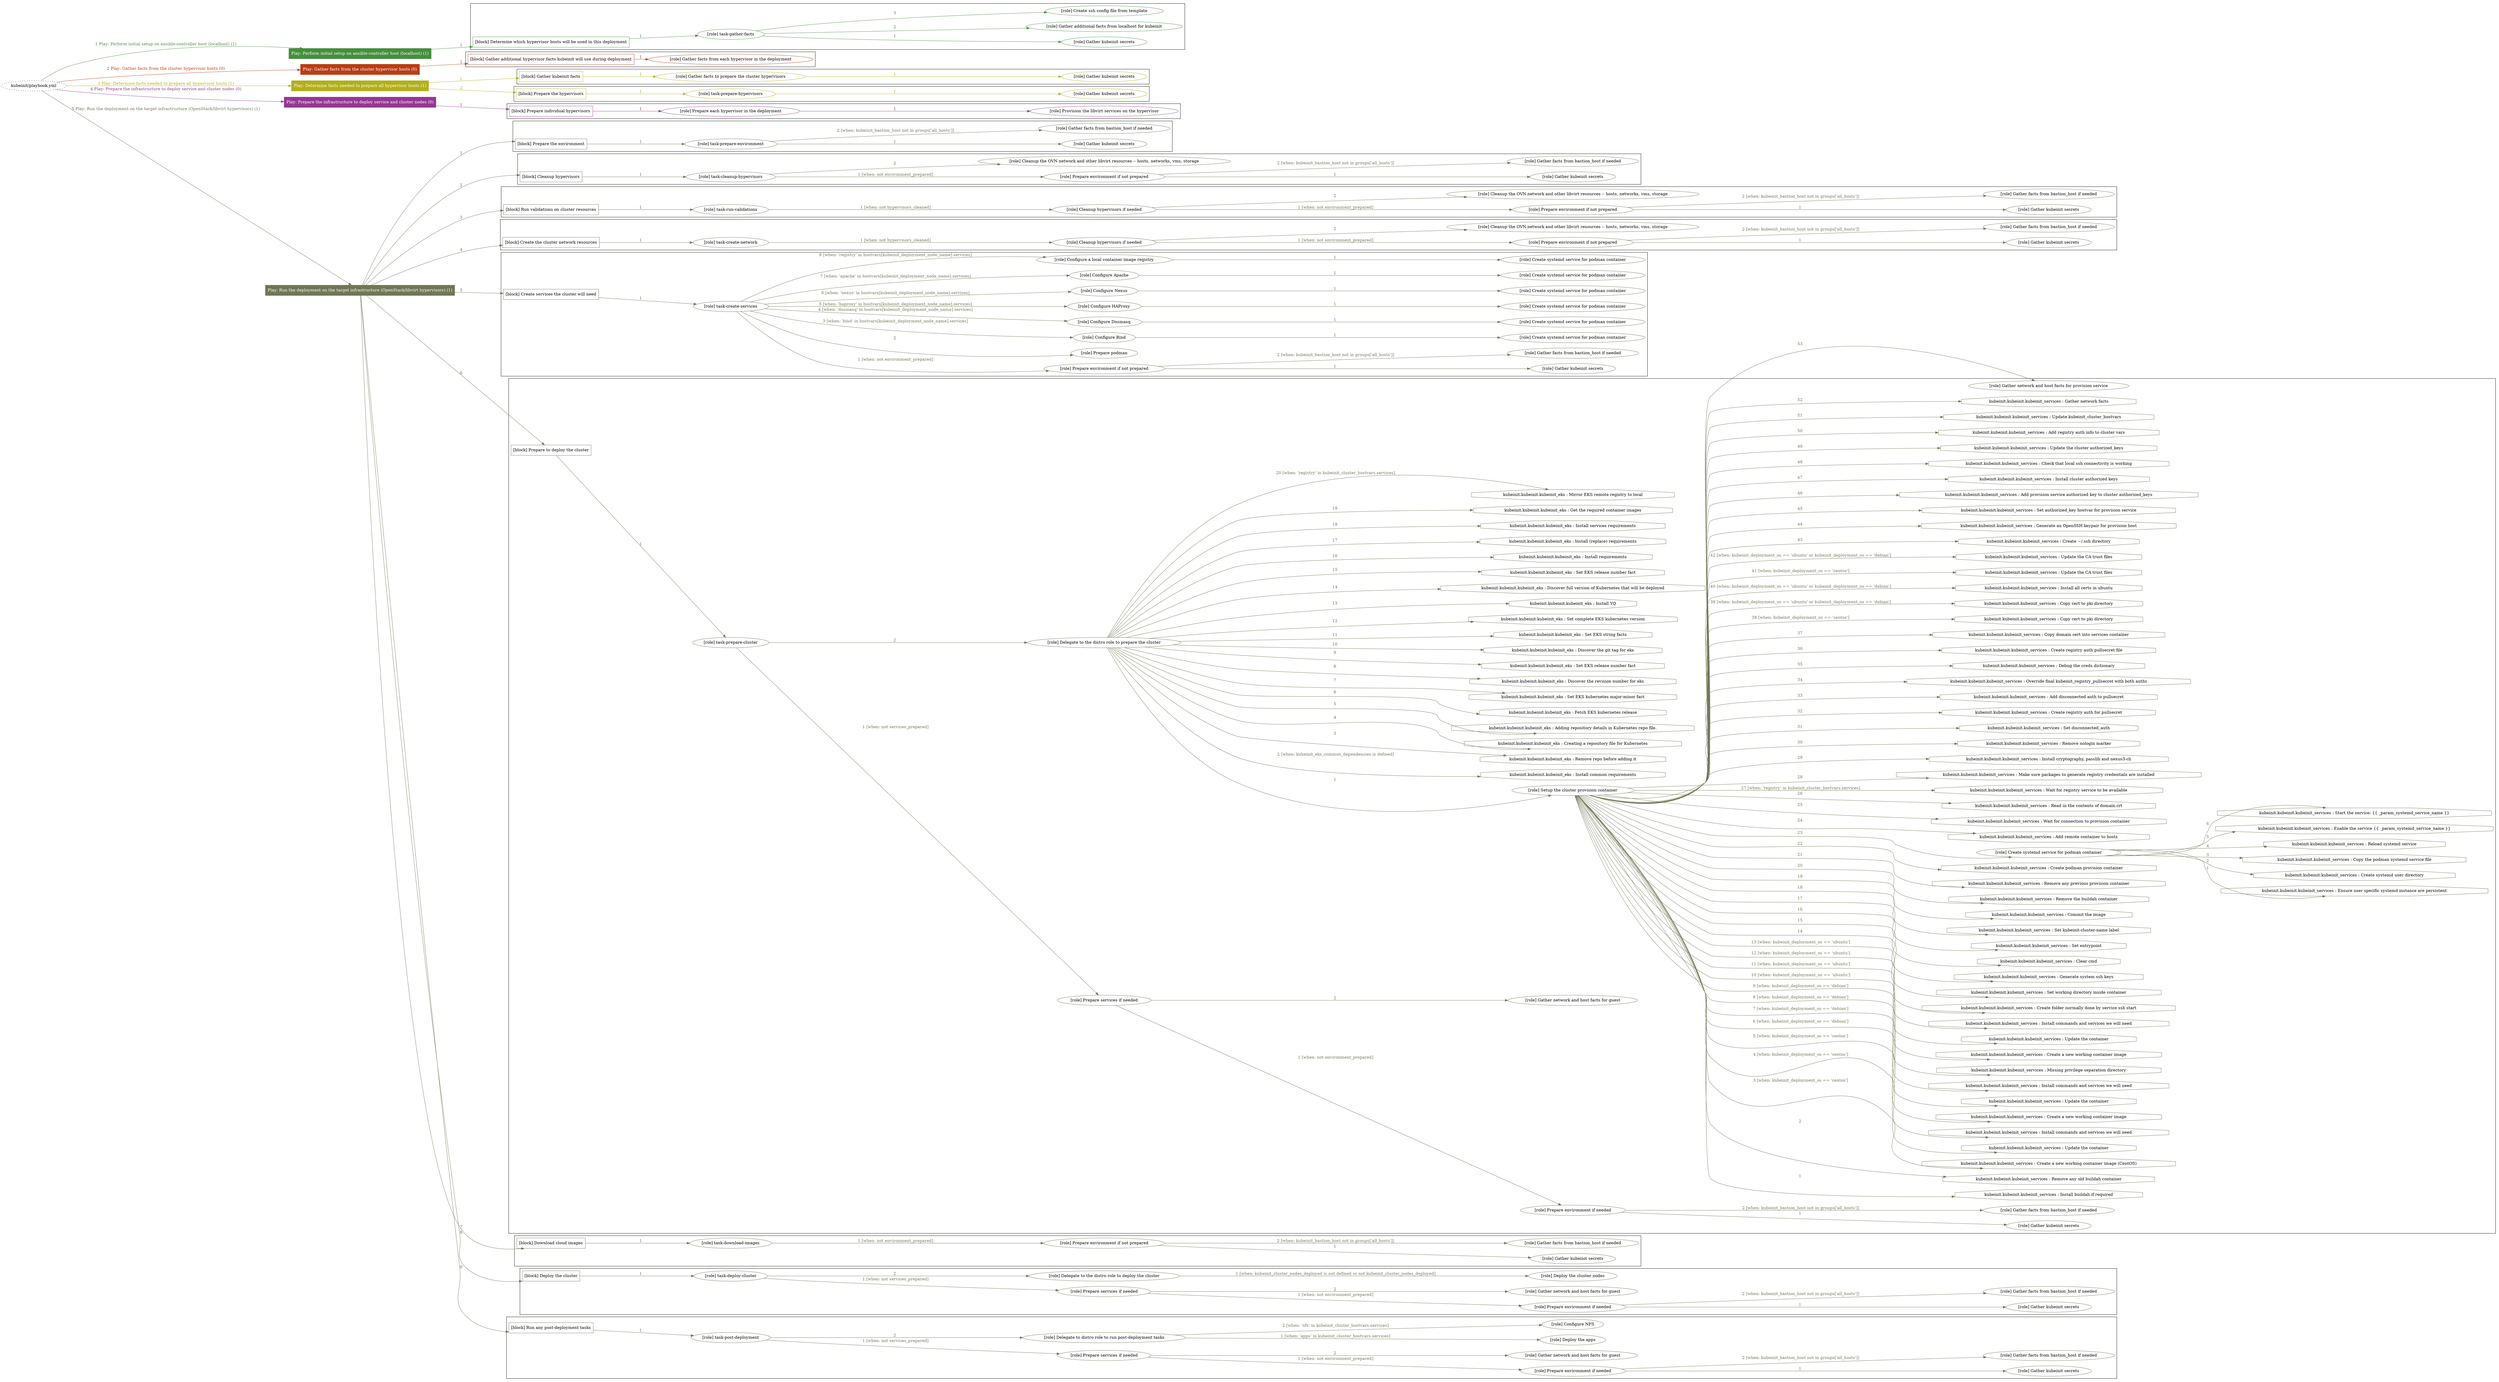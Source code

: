 digraph {
	graph [concentrate=true ordering=in rankdir=LR ratio=fill]
	edge [esep=5 sep=10]
	"kubeinit/playbook.yml" [URL="/home/runner/work/kubeinit/kubeinit/kubeinit/playbook.yml" id=playbook_b64ef894 style=dotted]
	"kubeinit/playbook.yml" -> play_9ee82b19 [label="1 Play: Perform initial setup on ansible-controller host (localhost) (1)" color="#458f3d" fontcolor="#458f3d" id=edge_play_9ee82b19 labeltooltip="1 Play: Perform initial setup on ansible-controller host (localhost) (1)" tooltip="1 Play: Perform initial setup on ansible-controller host (localhost) (1)"]
	subgraph "Play: Perform initial setup on ansible-controller host (localhost) (1)" {
		play_9ee82b19 [label="Play: Perform initial setup on ansible-controller host (localhost) (1)" URL="/home/runner/work/kubeinit/kubeinit/kubeinit/playbook.yml" color="#458f3d" fontcolor="#ffffff" id=play_9ee82b19 shape=box style=filled tooltip=localhost]
		play_9ee82b19 -> block_2e777805 [label=1 color="#458f3d" fontcolor="#458f3d" id=edge_block_2e777805 labeltooltip=1 tooltip=1]
		subgraph cluster_block_2e777805 {
			block_2e777805 [label="[block] Determine which hypervisor hosts will be used in this deployment" URL="/home/runner/work/kubeinit/kubeinit/kubeinit/playbook.yml" color="#458f3d" id=block_2e777805 labeltooltip="Determine which hypervisor hosts will be used in this deployment" shape=box tooltip="Determine which hypervisor hosts will be used in this deployment"]
			block_2e777805 -> role_c1a515da [label="1 " color="#458f3d" fontcolor="#458f3d" id=edge_role_c1a515da labeltooltip="1 " tooltip="1 "]
			subgraph "task-gather-facts" {
				role_c1a515da [label="[role] task-gather-facts" URL="/home/runner/work/kubeinit/kubeinit/kubeinit/playbook.yml" color="#458f3d" id=role_c1a515da tooltip="task-gather-facts"]
				role_c1a515da -> role_3e694f45 [label="1 " color="#458f3d" fontcolor="#458f3d" id=edge_role_3e694f45 labeltooltip="1 " tooltip="1 "]
				subgraph "Gather kubeinit secrets" {
					role_3e694f45 [label="[role] Gather kubeinit secrets" URL="/home/runner/.ansible/collections/ansible_collections/kubeinit/kubeinit/roles/kubeinit_prepare/tasks/build_hypervisors_group.yml" color="#458f3d" id=role_3e694f45 tooltip="Gather kubeinit secrets"]
				}
				role_c1a515da -> role_c0cc90ad [label="2 " color="#458f3d" fontcolor="#458f3d" id=edge_role_c0cc90ad labeltooltip="2 " tooltip="2 "]
				subgraph "Gather additional facts from localhost for kubeinit" {
					role_c0cc90ad [label="[role] Gather additional facts from localhost for kubeinit" URL="/home/runner/.ansible/collections/ansible_collections/kubeinit/kubeinit/roles/kubeinit_prepare/tasks/build_hypervisors_group.yml" color="#458f3d" id=role_c0cc90ad tooltip="Gather additional facts from localhost for kubeinit"]
				}
				role_c1a515da -> role_befc6c42 [label="3 " color="#458f3d" fontcolor="#458f3d" id=edge_role_befc6c42 labeltooltip="3 " tooltip="3 "]
				subgraph "Create ssh config file from template" {
					role_befc6c42 [label="[role] Create ssh config file from template" URL="/home/runner/.ansible/collections/ansible_collections/kubeinit/kubeinit/roles/kubeinit_prepare/tasks/build_hypervisors_group.yml" color="#458f3d" id=role_befc6c42 tooltip="Create ssh config file from template"]
				}
			}
		}
	}
	"kubeinit/playbook.yml" -> play_23677a94 [label="2 Play: Gather facts from the cluster hypervisor hosts (0)" color="#b93d13" fontcolor="#b93d13" id=edge_play_23677a94 labeltooltip="2 Play: Gather facts from the cluster hypervisor hosts (0)" tooltip="2 Play: Gather facts from the cluster hypervisor hosts (0)"]
	subgraph "Play: Gather facts from the cluster hypervisor hosts (0)" {
		play_23677a94 [label="Play: Gather facts from the cluster hypervisor hosts (0)" URL="/home/runner/work/kubeinit/kubeinit/kubeinit/playbook.yml" color="#b93d13" fontcolor="#ffffff" id=play_23677a94 shape=box style=filled tooltip="Play: Gather facts from the cluster hypervisor hosts (0)"]
		play_23677a94 -> block_81999664 [label=1 color="#b93d13" fontcolor="#b93d13" id=edge_block_81999664 labeltooltip=1 tooltip=1]
		subgraph cluster_block_81999664 {
			block_81999664 [label="[block] Gather additional hypervisor facts kubeinit will use during deployment" URL="/home/runner/work/kubeinit/kubeinit/kubeinit/playbook.yml" color="#b93d13" id=block_81999664 labeltooltip="Gather additional hypervisor facts kubeinit will use during deployment" shape=box tooltip="Gather additional hypervisor facts kubeinit will use during deployment"]
			block_81999664 -> role_76042542 [label="1 " color="#b93d13" fontcolor="#b93d13" id=edge_role_76042542 labeltooltip="1 " tooltip="1 "]
			subgraph "Gather facts from each hypervisor in the deployment" {
				role_76042542 [label="[role] Gather facts from each hypervisor in the deployment" URL="/home/runner/work/kubeinit/kubeinit/kubeinit/playbook.yml" color="#b93d13" id=role_76042542 tooltip="Gather facts from each hypervisor in the deployment"]
			}
		}
	}
	"kubeinit/playbook.yml" -> play_1d9b9caa [label="3 Play: Determine facts needed to prepare all hypervisor hosts (1)" color="#b2af1a" fontcolor="#b2af1a" id=edge_play_1d9b9caa labeltooltip="3 Play: Determine facts needed to prepare all hypervisor hosts (1)" tooltip="3 Play: Determine facts needed to prepare all hypervisor hosts (1)"]
	subgraph "Play: Determine facts needed to prepare all hypervisor hosts (1)" {
		play_1d9b9caa [label="Play: Determine facts needed to prepare all hypervisor hosts (1)" URL="/home/runner/work/kubeinit/kubeinit/kubeinit/playbook.yml" color="#b2af1a" fontcolor="#ffffff" id=play_1d9b9caa shape=box style=filled tooltip=localhost]
		play_1d9b9caa -> block_c235e046 [label=1 color="#b2af1a" fontcolor="#b2af1a" id=edge_block_c235e046 labeltooltip=1 tooltip=1]
		subgraph cluster_block_c235e046 {
			block_c235e046 [label="[block] Gather kubeinit facts" URL="/home/runner/work/kubeinit/kubeinit/kubeinit/playbook.yml" color="#b2af1a" id=block_c235e046 labeltooltip="Gather kubeinit facts" shape=box tooltip="Gather kubeinit facts"]
			block_c235e046 -> role_385c6893 [label="1 " color="#b2af1a" fontcolor="#b2af1a" id=edge_role_385c6893 labeltooltip="1 " tooltip="1 "]
			subgraph "Gather facts to prepare the cluster hypervisors" {
				role_385c6893 [label="[role] Gather facts to prepare the cluster hypervisors" URL="/home/runner/work/kubeinit/kubeinit/kubeinit/playbook.yml" color="#b2af1a" id=role_385c6893 tooltip="Gather facts to prepare the cluster hypervisors"]
				role_385c6893 -> role_703fa402 [label="1 " color="#b2af1a" fontcolor="#b2af1a" id=edge_role_703fa402 labeltooltip="1 " tooltip="1 "]
				subgraph "Gather kubeinit secrets" {
					role_703fa402 [label="[role] Gather kubeinit secrets" URL="/home/runner/.ansible/collections/ansible_collections/kubeinit/kubeinit/roles/kubeinit_prepare/tasks/gather_kubeinit_facts.yml" color="#b2af1a" id=role_703fa402 tooltip="Gather kubeinit secrets"]
				}
			}
		}
		play_1d9b9caa -> block_b00c4cce [label=2 color="#b2af1a" fontcolor="#b2af1a" id=edge_block_b00c4cce labeltooltip=2 tooltip=2]
		subgraph cluster_block_b00c4cce {
			block_b00c4cce [label="[block] Prepare the hypervisors" URL="/home/runner/work/kubeinit/kubeinit/kubeinit/playbook.yml" color="#b2af1a" id=block_b00c4cce labeltooltip="Prepare the hypervisors" shape=box tooltip="Prepare the hypervisors"]
			block_b00c4cce -> role_dd9fbe5a [label="1 " color="#b2af1a" fontcolor="#b2af1a" id=edge_role_dd9fbe5a labeltooltip="1 " tooltip="1 "]
			subgraph "task-prepare-hypervisors" {
				role_dd9fbe5a [label="[role] task-prepare-hypervisors" URL="/home/runner/work/kubeinit/kubeinit/kubeinit/playbook.yml" color="#b2af1a" id=role_dd9fbe5a tooltip="task-prepare-hypervisors"]
				role_dd9fbe5a -> role_fe255d72 [label="1 " color="#b2af1a" fontcolor="#b2af1a" id=edge_role_fe255d72 labeltooltip="1 " tooltip="1 "]
				subgraph "Gather kubeinit secrets" {
					role_fe255d72 [label="[role] Gather kubeinit secrets" URL="/home/runner/.ansible/collections/ansible_collections/kubeinit/kubeinit/roles/kubeinit_prepare/tasks/gather_kubeinit_facts.yml" color="#b2af1a" id=role_fe255d72 tooltip="Gather kubeinit secrets"]
				}
			}
		}
	}
	"kubeinit/playbook.yml" -> play_f3dce6fd [label="4 Play: Prepare the infrastructure to deploy service and cluster nodes (0)" color="#953794" fontcolor="#953794" id=edge_play_f3dce6fd labeltooltip="4 Play: Prepare the infrastructure to deploy service and cluster nodes (0)" tooltip="4 Play: Prepare the infrastructure to deploy service and cluster nodes (0)"]
	subgraph "Play: Prepare the infrastructure to deploy service and cluster nodes (0)" {
		play_f3dce6fd [label="Play: Prepare the infrastructure to deploy service and cluster nodes (0)" URL="/home/runner/work/kubeinit/kubeinit/kubeinit/playbook.yml" color="#953794" fontcolor="#ffffff" id=play_f3dce6fd shape=box style=filled tooltip="Play: Prepare the infrastructure to deploy service and cluster nodes (0)"]
		play_f3dce6fd -> block_e6dd3e3e [label=1 color="#953794" fontcolor="#953794" id=edge_block_e6dd3e3e labeltooltip=1 tooltip=1]
		subgraph cluster_block_e6dd3e3e {
			block_e6dd3e3e [label="[block] Prepare individual hypervisors" URL="/home/runner/work/kubeinit/kubeinit/kubeinit/playbook.yml" color="#953794" id=block_e6dd3e3e labeltooltip="Prepare individual hypervisors" shape=box tooltip="Prepare individual hypervisors"]
			block_e6dd3e3e -> role_b470bda9 [label="1 " color="#953794" fontcolor="#953794" id=edge_role_b470bda9 labeltooltip="1 " tooltip="1 "]
			subgraph "Prepare each hypervisor in the deployment" {
				role_b470bda9 [label="[role] Prepare each hypervisor in the deployment" URL="/home/runner/work/kubeinit/kubeinit/kubeinit/playbook.yml" color="#953794" id=role_b470bda9 tooltip="Prepare each hypervisor in the deployment"]
				role_b470bda9 -> role_0caef29d [label="1 " color="#953794" fontcolor="#953794" id=edge_role_0caef29d labeltooltip="1 " tooltip="1 "]
				subgraph "Provision the libvirt services on the hypervisor" {
					role_0caef29d [label="[role] Provision the libvirt services on the hypervisor" URL="/home/runner/.ansible/collections/ansible_collections/kubeinit/kubeinit/roles/kubeinit_prepare/tasks/prepare_hypervisor.yml" color="#953794" id=role_0caef29d tooltip="Provision the libvirt services on the hypervisor"]
				}
			}
		}
	}
	"kubeinit/playbook.yml" -> play_c3137903 [label="5 Play: Run the deployment on the target infrastructure (OpenStack/libvirt hypervisors) (1)" color="#6f7755" fontcolor="#6f7755" id=edge_play_c3137903 labeltooltip="5 Play: Run the deployment on the target infrastructure (OpenStack/libvirt hypervisors) (1)" tooltip="5 Play: Run the deployment on the target infrastructure (OpenStack/libvirt hypervisors) (1)"]
	subgraph "Play: Run the deployment on the target infrastructure (OpenStack/libvirt hypervisors) (1)" {
		play_c3137903 [label="Play: Run the deployment on the target infrastructure (OpenStack/libvirt hypervisors) (1)" URL="/home/runner/work/kubeinit/kubeinit/kubeinit/playbook.yml" color="#6f7755" fontcolor="#ffffff" id=play_c3137903 shape=box style=filled tooltip=localhost]
		play_c3137903 -> block_75f3f507 [label=1 color="#6f7755" fontcolor="#6f7755" id=edge_block_75f3f507 labeltooltip=1 tooltip=1]
		subgraph cluster_block_75f3f507 {
			block_75f3f507 [label="[block] Prepare the environment" URL="/home/runner/work/kubeinit/kubeinit/kubeinit/playbook.yml" color="#6f7755" id=block_75f3f507 labeltooltip="Prepare the environment" shape=box tooltip="Prepare the environment"]
			block_75f3f507 -> role_342b4dbc [label="1 " color="#6f7755" fontcolor="#6f7755" id=edge_role_342b4dbc labeltooltip="1 " tooltip="1 "]
			subgraph "task-prepare-environment" {
				role_342b4dbc [label="[role] task-prepare-environment" URL="/home/runner/work/kubeinit/kubeinit/kubeinit/playbook.yml" color="#6f7755" id=role_342b4dbc tooltip="task-prepare-environment"]
				role_342b4dbc -> role_8c2ed092 [label="1 " color="#6f7755" fontcolor="#6f7755" id=edge_role_8c2ed092 labeltooltip="1 " tooltip="1 "]
				subgraph "Gather kubeinit secrets" {
					role_8c2ed092 [label="[role] Gather kubeinit secrets" URL="/home/runner/.ansible/collections/ansible_collections/kubeinit/kubeinit/roles/kubeinit_prepare/tasks/gather_kubeinit_facts.yml" color="#6f7755" id=role_8c2ed092 tooltip="Gather kubeinit secrets"]
				}
				role_342b4dbc -> role_88e5704a [label="2 [when: kubeinit_bastion_host not in groups['all_hosts']]" color="#6f7755" fontcolor="#6f7755" id=edge_role_88e5704a labeltooltip="2 [when: kubeinit_bastion_host not in groups['all_hosts']]" tooltip="2 [when: kubeinit_bastion_host not in groups['all_hosts']]"]
				subgraph "Gather facts from bastion_host if needed" {
					role_88e5704a [label="[role] Gather facts from bastion_host if needed" URL="/home/runner/.ansible/collections/ansible_collections/kubeinit/kubeinit/roles/kubeinit_prepare/tasks/main.yml" color="#6f7755" id=role_88e5704a tooltip="Gather facts from bastion_host if needed"]
				}
			}
		}
		play_c3137903 -> block_81562a4f [label=2 color="#6f7755" fontcolor="#6f7755" id=edge_block_81562a4f labeltooltip=2 tooltip=2]
		subgraph cluster_block_81562a4f {
			block_81562a4f [label="[block] Cleanup hypervisors" URL="/home/runner/work/kubeinit/kubeinit/kubeinit/playbook.yml" color="#6f7755" id=block_81562a4f labeltooltip="Cleanup hypervisors" shape=box tooltip="Cleanup hypervisors"]
			block_81562a4f -> role_83c3f873 [label="1 " color="#6f7755" fontcolor="#6f7755" id=edge_role_83c3f873 labeltooltip="1 " tooltip="1 "]
			subgraph "task-cleanup-hypervisors" {
				role_83c3f873 [label="[role] task-cleanup-hypervisors" URL="/home/runner/work/kubeinit/kubeinit/kubeinit/playbook.yml" color="#6f7755" id=role_83c3f873 tooltip="task-cleanup-hypervisors"]
				role_83c3f873 -> role_fc822d59 [label="1 [when: not environment_prepared]" color="#6f7755" fontcolor="#6f7755" id=edge_role_fc822d59 labeltooltip="1 [when: not environment_prepared]" tooltip="1 [when: not environment_prepared]"]
				subgraph "Prepare environment if not prepared" {
					role_fc822d59 [label="[role] Prepare environment if not prepared" URL="/home/runner/.ansible/collections/ansible_collections/kubeinit/kubeinit/roles/kubeinit_libvirt/tasks/cleanup_hypervisors.yml" color="#6f7755" id=role_fc822d59 tooltip="Prepare environment if not prepared"]
					role_fc822d59 -> role_f6c20fef [label="1 " color="#6f7755" fontcolor="#6f7755" id=edge_role_f6c20fef labeltooltip="1 " tooltip="1 "]
					subgraph "Gather kubeinit secrets" {
						role_f6c20fef [label="[role] Gather kubeinit secrets" URL="/home/runner/.ansible/collections/ansible_collections/kubeinit/kubeinit/roles/kubeinit_prepare/tasks/gather_kubeinit_facts.yml" color="#6f7755" id=role_f6c20fef tooltip="Gather kubeinit secrets"]
					}
					role_fc822d59 -> role_28621d8b [label="2 [when: kubeinit_bastion_host not in groups['all_hosts']]" color="#6f7755" fontcolor="#6f7755" id=edge_role_28621d8b labeltooltip="2 [when: kubeinit_bastion_host not in groups['all_hosts']]" tooltip="2 [when: kubeinit_bastion_host not in groups['all_hosts']]"]
					subgraph "Gather facts from bastion_host if needed" {
						role_28621d8b [label="[role] Gather facts from bastion_host if needed" URL="/home/runner/.ansible/collections/ansible_collections/kubeinit/kubeinit/roles/kubeinit_prepare/tasks/main.yml" color="#6f7755" id=role_28621d8b tooltip="Gather facts from bastion_host if needed"]
					}
				}
				role_83c3f873 -> role_11f93e5a [label="2 " color="#6f7755" fontcolor="#6f7755" id=edge_role_11f93e5a labeltooltip="2 " tooltip="2 "]
				subgraph "Cleanup the OVN network and other libvirt resources -- hosts, networks, vms, storage" {
					role_11f93e5a [label="[role] Cleanup the OVN network and other libvirt resources -- hosts, networks, vms, storage" URL="/home/runner/.ansible/collections/ansible_collections/kubeinit/kubeinit/roles/kubeinit_libvirt/tasks/cleanup_hypervisors.yml" color="#6f7755" id=role_11f93e5a tooltip="Cleanup the OVN network and other libvirt resources -- hosts, networks, vms, storage"]
				}
			}
		}
		play_c3137903 -> block_2a3585ae [label=3 color="#6f7755" fontcolor="#6f7755" id=edge_block_2a3585ae labeltooltip=3 tooltip=3]
		subgraph cluster_block_2a3585ae {
			block_2a3585ae [label="[block] Run validations on cluster resources" URL="/home/runner/work/kubeinit/kubeinit/kubeinit/playbook.yml" color="#6f7755" id=block_2a3585ae labeltooltip="Run validations on cluster resources" shape=box tooltip="Run validations on cluster resources"]
			block_2a3585ae -> role_03660ea0 [label="1 " color="#6f7755" fontcolor="#6f7755" id=edge_role_03660ea0 labeltooltip="1 " tooltip="1 "]
			subgraph "task-run-validations" {
				role_03660ea0 [label="[role] task-run-validations" URL="/home/runner/work/kubeinit/kubeinit/kubeinit/playbook.yml" color="#6f7755" id=role_03660ea0 tooltip="task-run-validations"]
				role_03660ea0 -> role_5c987216 [label="1 [when: not hypervisors_cleaned]" color="#6f7755" fontcolor="#6f7755" id=edge_role_5c987216 labeltooltip="1 [when: not hypervisors_cleaned]" tooltip="1 [when: not hypervisors_cleaned]"]
				subgraph "Cleanup hypervisors if needed" {
					role_5c987216 [label="[role] Cleanup hypervisors if needed" URL="/home/runner/.ansible/collections/ansible_collections/kubeinit/kubeinit/roles/kubeinit_validations/tasks/main.yml" color="#6f7755" id=role_5c987216 tooltip="Cleanup hypervisors if needed"]
					role_5c987216 -> role_de3d8bd2 [label="1 [when: not environment_prepared]" color="#6f7755" fontcolor="#6f7755" id=edge_role_de3d8bd2 labeltooltip="1 [when: not environment_prepared]" tooltip="1 [when: not environment_prepared]"]
					subgraph "Prepare environment if not prepared" {
						role_de3d8bd2 [label="[role] Prepare environment if not prepared" URL="/home/runner/.ansible/collections/ansible_collections/kubeinit/kubeinit/roles/kubeinit_libvirt/tasks/cleanup_hypervisors.yml" color="#6f7755" id=role_de3d8bd2 tooltip="Prepare environment if not prepared"]
						role_de3d8bd2 -> role_d49746ba [label="1 " color="#6f7755" fontcolor="#6f7755" id=edge_role_d49746ba labeltooltip="1 " tooltip="1 "]
						subgraph "Gather kubeinit secrets" {
							role_d49746ba [label="[role] Gather kubeinit secrets" URL="/home/runner/.ansible/collections/ansible_collections/kubeinit/kubeinit/roles/kubeinit_prepare/tasks/gather_kubeinit_facts.yml" color="#6f7755" id=role_d49746ba tooltip="Gather kubeinit secrets"]
						}
						role_de3d8bd2 -> role_c6f3d684 [label="2 [when: kubeinit_bastion_host not in groups['all_hosts']]" color="#6f7755" fontcolor="#6f7755" id=edge_role_c6f3d684 labeltooltip="2 [when: kubeinit_bastion_host not in groups['all_hosts']]" tooltip="2 [when: kubeinit_bastion_host not in groups['all_hosts']]"]
						subgraph "Gather facts from bastion_host if needed" {
							role_c6f3d684 [label="[role] Gather facts from bastion_host if needed" URL="/home/runner/.ansible/collections/ansible_collections/kubeinit/kubeinit/roles/kubeinit_prepare/tasks/main.yml" color="#6f7755" id=role_c6f3d684 tooltip="Gather facts from bastion_host if needed"]
						}
					}
					role_5c987216 -> role_6d90e3d0 [label="2 " color="#6f7755" fontcolor="#6f7755" id=edge_role_6d90e3d0 labeltooltip="2 " tooltip="2 "]
					subgraph "Cleanup the OVN network and other libvirt resources -- hosts, networks, vms, storage" {
						role_6d90e3d0 [label="[role] Cleanup the OVN network and other libvirt resources -- hosts, networks, vms, storage" URL="/home/runner/.ansible/collections/ansible_collections/kubeinit/kubeinit/roles/kubeinit_libvirt/tasks/cleanup_hypervisors.yml" color="#6f7755" id=role_6d90e3d0 tooltip="Cleanup the OVN network and other libvirt resources -- hosts, networks, vms, storage"]
					}
				}
			}
		}
		play_c3137903 -> block_646a3ffa [label=4 color="#6f7755" fontcolor="#6f7755" id=edge_block_646a3ffa labeltooltip=4 tooltip=4]
		subgraph cluster_block_646a3ffa {
			block_646a3ffa [label="[block] Create the cluster network resources" URL="/home/runner/work/kubeinit/kubeinit/kubeinit/playbook.yml" color="#6f7755" id=block_646a3ffa labeltooltip="Create the cluster network resources" shape=box tooltip="Create the cluster network resources"]
			block_646a3ffa -> role_43a97b63 [label="1 " color="#6f7755" fontcolor="#6f7755" id=edge_role_43a97b63 labeltooltip="1 " tooltip="1 "]
			subgraph "task-create-network" {
				role_43a97b63 [label="[role] task-create-network" URL="/home/runner/work/kubeinit/kubeinit/kubeinit/playbook.yml" color="#6f7755" id=role_43a97b63 tooltip="task-create-network"]
				role_43a97b63 -> role_b5e858a2 [label="1 [when: not hypervisors_cleaned]" color="#6f7755" fontcolor="#6f7755" id=edge_role_b5e858a2 labeltooltip="1 [when: not hypervisors_cleaned]" tooltip="1 [when: not hypervisors_cleaned]"]
				subgraph "Cleanup hypervisors if needed" {
					role_b5e858a2 [label="[role] Cleanup hypervisors if needed" URL="/home/runner/.ansible/collections/ansible_collections/kubeinit/kubeinit/roles/kubeinit_libvirt/tasks/create_network.yml" color="#6f7755" id=role_b5e858a2 tooltip="Cleanup hypervisors if needed"]
					role_b5e858a2 -> role_ca104581 [label="1 [when: not environment_prepared]" color="#6f7755" fontcolor="#6f7755" id=edge_role_ca104581 labeltooltip="1 [when: not environment_prepared]" tooltip="1 [when: not environment_prepared]"]
					subgraph "Prepare environment if not prepared" {
						role_ca104581 [label="[role] Prepare environment if not prepared" URL="/home/runner/.ansible/collections/ansible_collections/kubeinit/kubeinit/roles/kubeinit_libvirt/tasks/cleanup_hypervisors.yml" color="#6f7755" id=role_ca104581 tooltip="Prepare environment if not prepared"]
						role_ca104581 -> role_b007a940 [label="1 " color="#6f7755" fontcolor="#6f7755" id=edge_role_b007a940 labeltooltip="1 " tooltip="1 "]
						subgraph "Gather kubeinit secrets" {
							role_b007a940 [label="[role] Gather kubeinit secrets" URL="/home/runner/.ansible/collections/ansible_collections/kubeinit/kubeinit/roles/kubeinit_prepare/tasks/gather_kubeinit_facts.yml" color="#6f7755" id=role_b007a940 tooltip="Gather kubeinit secrets"]
						}
						role_ca104581 -> role_65d7f233 [label="2 [when: kubeinit_bastion_host not in groups['all_hosts']]" color="#6f7755" fontcolor="#6f7755" id=edge_role_65d7f233 labeltooltip="2 [when: kubeinit_bastion_host not in groups['all_hosts']]" tooltip="2 [when: kubeinit_bastion_host not in groups['all_hosts']]"]
						subgraph "Gather facts from bastion_host if needed" {
							role_65d7f233 [label="[role] Gather facts from bastion_host if needed" URL="/home/runner/.ansible/collections/ansible_collections/kubeinit/kubeinit/roles/kubeinit_prepare/tasks/main.yml" color="#6f7755" id=role_65d7f233 tooltip="Gather facts from bastion_host if needed"]
						}
					}
					role_b5e858a2 -> role_8a2f6d91 [label="2 " color="#6f7755" fontcolor="#6f7755" id=edge_role_8a2f6d91 labeltooltip="2 " tooltip="2 "]
					subgraph "Cleanup the OVN network and other libvirt resources -- hosts, networks, vms, storage" {
						role_8a2f6d91 [label="[role] Cleanup the OVN network and other libvirt resources -- hosts, networks, vms, storage" URL="/home/runner/.ansible/collections/ansible_collections/kubeinit/kubeinit/roles/kubeinit_libvirt/tasks/cleanup_hypervisors.yml" color="#6f7755" id=role_8a2f6d91 tooltip="Cleanup the OVN network and other libvirt resources -- hosts, networks, vms, storage"]
					}
				}
			}
		}
		play_c3137903 -> block_c07d4751 [label=5 color="#6f7755" fontcolor="#6f7755" id=edge_block_c07d4751 labeltooltip=5 tooltip=5]
		subgraph cluster_block_c07d4751 {
			block_c07d4751 [label="[block] Create services the cluster will need" URL="/home/runner/work/kubeinit/kubeinit/kubeinit/playbook.yml" color="#6f7755" id=block_c07d4751 labeltooltip="Create services the cluster will need" shape=box tooltip="Create services the cluster will need"]
			block_c07d4751 -> role_3a85f343 [label="1 " color="#6f7755" fontcolor="#6f7755" id=edge_role_3a85f343 labeltooltip="1 " tooltip="1 "]
			subgraph "task-create-services" {
				role_3a85f343 [label="[role] task-create-services" URL="/home/runner/work/kubeinit/kubeinit/kubeinit/playbook.yml" color="#6f7755" id=role_3a85f343 tooltip="task-create-services"]
				role_3a85f343 -> role_1658e2dd [label="1 [when: not environment_prepared]" color="#6f7755" fontcolor="#6f7755" id=edge_role_1658e2dd labeltooltip="1 [when: not environment_prepared]" tooltip="1 [when: not environment_prepared]"]
				subgraph "Prepare environment if not prepared" {
					role_1658e2dd [label="[role] Prepare environment if not prepared" URL="/home/runner/.ansible/collections/ansible_collections/kubeinit/kubeinit/roles/kubeinit_services/tasks/main.yml" color="#6f7755" id=role_1658e2dd tooltip="Prepare environment if not prepared"]
					role_1658e2dd -> role_b38b7378 [label="1 " color="#6f7755" fontcolor="#6f7755" id=edge_role_b38b7378 labeltooltip="1 " tooltip="1 "]
					subgraph "Gather kubeinit secrets" {
						role_b38b7378 [label="[role] Gather kubeinit secrets" URL="/home/runner/.ansible/collections/ansible_collections/kubeinit/kubeinit/roles/kubeinit_prepare/tasks/gather_kubeinit_facts.yml" color="#6f7755" id=role_b38b7378 tooltip="Gather kubeinit secrets"]
					}
					role_1658e2dd -> role_0a1f2ed8 [label="2 [when: kubeinit_bastion_host not in groups['all_hosts']]" color="#6f7755" fontcolor="#6f7755" id=edge_role_0a1f2ed8 labeltooltip="2 [when: kubeinit_bastion_host not in groups['all_hosts']]" tooltip="2 [when: kubeinit_bastion_host not in groups['all_hosts']]"]
					subgraph "Gather facts from bastion_host if needed" {
						role_0a1f2ed8 [label="[role] Gather facts from bastion_host if needed" URL="/home/runner/.ansible/collections/ansible_collections/kubeinit/kubeinit/roles/kubeinit_prepare/tasks/main.yml" color="#6f7755" id=role_0a1f2ed8 tooltip="Gather facts from bastion_host if needed"]
					}
				}
				role_3a85f343 -> role_fa26bef4 [label="2 " color="#6f7755" fontcolor="#6f7755" id=edge_role_fa26bef4 labeltooltip="2 " tooltip="2 "]
				subgraph "Prepare podman" {
					role_fa26bef4 [label="[role] Prepare podman" URL="/home/runner/.ansible/collections/ansible_collections/kubeinit/kubeinit/roles/kubeinit_services/tasks/00_create_service_pod.yml" color="#6f7755" id=role_fa26bef4 tooltip="Prepare podman"]
				}
				role_3a85f343 -> role_b0fa6837 [label="3 [when: 'bind' in hostvars[kubeinit_deployment_node_name].services]" color="#6f7755" fontcolor="#6f7755" id=edge_role_b0fa6837 labeltooltip="3 [when: 'bind' in hostvars[kubeinit_deployment_node_name].services]" tooltip="3 [when: 'bind' in hostvars[kubeinit_deployment_node_name].services]"]
				subgraph "Configure Bind" {
					role_b0fa6837 [label="[role] Configure Bind" URL="/home/runner/.ansible/collections/ansible_collections/kubeinit/kubeinit/roles/kubeinit_services/tasks/start_services_containers.yml" color="#6f7755" id=role_b0fa6837 tooltip="Configure Bind"]
					role_b0fa6837 -> role_9b284370 [label="1 " color="#6f7755" fontcolor="#6f7755" id=edge_role_9b284370 labeltooltip="1 " tooltip="1 "]
					subgraph "Create systemd service for podman container" {
						role_9b284370 [label="[role] Create systemd service for podman container" URL="/home/runner/.ansible/collections/ansible_collections/kubeinit/kubeinit/roles/kubeinit_bind/tasks/main.yml" color="#6f7755" id=role_9b284370 tooltip="Create systemd service for podman container"]
					}
				}
				role_3a85f343 -> role_db0b2189 [label="4 [when: 'dnsmasq' in hostvars[kubeinit_deployment_node_name].services]" color="#6f7755" fontcolor="#6f7755" id=edge_role_db0b2189 labeltooltip="4 [when: 'dnsmasq' in hostvars[kubeinit_deployment_node_name].services]" tooltip="4 [when: 'dnsmasq' in hostvars[kubeinit_deployment_node_name].services]"]
				subgraph "Configure Dnsmasq" {
					role_db0b2189 [label="[role] Configure Dnsmasq" URL="/home/runner/.ansible/collections/ansible_collections/kubeinit/kubeinit/roles/kubeinit_services/tasks/start_services_containers.yml" color="#6f7755" id=role_db0b2189 tooltip="Configure Dnsmasq"]
					role_db0b2189 -> role_89667e6a [label="1 " color="#6f7755" fontcolor="#6f7755" id=edge_role_89667e6a labeltooltip="1 " tooltip="1 "]
					subgraph "Create systemd service for podman container" {
						role_89667e6a [label="[role] Create systemd service for podman container" URL="/home/runner/.ansible/collections/ansible_collections/kubeinit/kubeinit/roles/kubeinit_dnsmasq/tasks/main.yml" color="#6f7755" id=role_89667e6a tooltip="Create systemd service for podman container"]
					}
				}
				role_3a85f343 -> role_69b7ada2 [label="5 [when: 'haproxy' in hostvars[kubeinit_deployment_node_name].services]" color="#6f7755" fontcolor="#6f7755" id=edge_role_69b7ada2 labeltooltip="5 [when: 'haproxy' in hostvars[kubeinit_deployment_node_name].services]" tooltip="5 [when: 'haproxy' in hostvars[kubeinit_deployment_node_name].services]"]
				subgraph "Configure HAProxy" {
					role_69b7ada2 [label="[role] Configure HAProxy" URL="/home/runner/.ansible/collections/ansible_collections/kubeinit/kubeinit/roles/kubeinit_services/tasks/start_services_containers.yml" color="#6f7755" id=role_69b7ada2 tooltip="Configure HAProxy"]
					role_69b7ada2 -> role_42e1584b [label="1 " color="#6f7755" fontcolor="#6f7755" id=edge_role_42e1584b labeltooltip="1 " tooltip="1 "]
					subgraph "Create systemd service for podman container" {
						role_42e1584b [label="[role] Create systemd service for podman container" URL="/home/runner/.ansible/collections/ansible_collections/kubeinit/kubeinit/roles/kubeinit_haproxy/tasks/main.yml" color="#6f7755" id=role_42e1584b tooltip="Create systemd service for podman container"]
					}
				}
				role_3a85f343 -> role_90d71a27 [label="6 [when: 'nexus' in hostvars[kubeinit_deployment_node_name].services]" color="#6f7755" fontcolor="#6f7755" id=edge_role_90d71a27 labeltooltip="6 [when: 'nexus' in hostvars[kubeinit_deployment_node_name].services]" tooltip="6 [when: 'nexus' in hostvars[kubeinit_deployment_node_name].services]"]
				subgraph "Configure Nexus" {
					role_90d71a27 [label="[role] Configure Nexus" URL="/home/runner/.ansible/collections/ansible_collections/kubeinit/kubeinit/roles/kubeinit_services/tasks/start_services_containers.yml" color="#6f7755" id=role_90d71a27 tooltip="Configure Nexus"]
					role_90d71a27 -> role_9d06da5a [label="1 " color="#6f7755" fontcolor="#6f7755" id=edge_role_9d06da5a labeltooltip="1 " tooltip="1 "]
					subgraph "Create systemd service for podman container" {
						role_9d06da5a [label="[role] Create systemd service for podman container" URL="/home/runner/.ansible/collections/ansible_collections/kubeinit/kubeinit/roles/kubeinit_nexus/tasks/main.yml" color="#6f7755" id=role_9d06da5a tooltip="Create systemd service for podman container"]
					}
				}
				role_3a85f343 -> role_657c4eda [label="7 [when: 'apache' in hostvars[kubeinit_deployment_node_name].services]" color="#6f7755" fontcolor="#6f7755" id=edge_role_657c4eda labeltooltip="7 [when: 'apache' in hostvars[kubeinit_deployment_node_name].services]" tooltip="7 [when: 'apache' in hostvars[kubeinit_deployment_node_name].services]"]
				subgraph "Configure Apache" {
					role_657c4eda [label="[role] Configure Apache" URL="/home/runner/.ansible/collections/ansible_collections/kubeinit/kubeinit/roles/kubeinit_services/tasks/start_services_containers.yml" color="#6f7755" id=role_657c4eda tooltip="Configure Apache"]
					role_657c4eda -> role_770e7c12 [label="1 " color="#6f7755" fontcolor="#6f7755" id=edge_role_770e7c12 labeltooltip="1 " tooltip="1 "]
					subgraph "Create systemd service for podman container" {
						role_770e7c12 [label="[role] Create systemd service for podman container" URL="/home/runner/.ansible/collections/ansible_collections/kubeinit/kubeinit/roles/kubeinit_apache/tasks/main.yml" color="#6f7755" id=role_770e7c12 tooltip="Create systemd service for podman container"]
					}
				}
				role_3a85f343 -> role_e489fbc9 [label="8 [when: 'registry' in hostvars[kubeinit_deployment_node_name].services]" color="#6f7755" fontcolor="#6f7755" id=edge_role_e489fbc9 labeltooltip="8 [when: 'registry' in hostvars[kubeinit_deployment_node_name].services]" tooltip="8 [when: 'registry' in hostvars[kubeinit_deployment_node_name].services]"]
				subgraph "Configure a local container image registry" {
					role_e489fbc9 [label="[role] Configure a local container image registry" URL="/home/runner/.ansible/collections/ansible_collections/kubeinit/kubeinit/roles/kubeinit_services/tasks/start_services_containers.yml" color="#6f7755" id=role_e489fbc9 tooltip="Configure a local container image registry"]
					role_e489fbc9 -> role_84d92fba [label="1 " color="#6f7755" fontcolor="#6f7755" id=edge_role_84d92fba labeltooltip="1 " tooltip="1 "]
					subgraph "Create systemd service for podman container" {
						role_84d92fba [label="[role] Create systemd service for podman container" URL="/home/runner/.ansible/collections/ansible_collections/kubeinit/kubeinit/roles/kubeinit_registry/tasks/main.yml" color="#6f7755" id=role_84d92fba tooltip="Create systemd service for podman container"]
					}
				}
			}
		}
		play_c3137903 -> block_db5ade51 [label=6 color="#6f7755" fontcolor="#6f7755" id=edge_block_db5ade51 labeltooltip=6 tooltip=6]
		subgraph cluster_block_db5ade51 {
			block_db5ade51 [label="[block] Prepare to deploy the cluster" URL="/home/runner/work/kubeinit/kubeinit/kubeinit/playbook.yml" color="#6f7755" id=block_db5ade51 labeltooltip="Prepare to deploy the cluster" shape=box tooltip="Prepare to deploy the cluster"]
			block_db5ade51 -> role_2cfe562d [label="1 " color="#6f7755" fontcolor="#6f7755" id=edge_role_2cfe562d labeltooltip="1 " tooltip="1 "]
			subgraph "task-prepare-cluster" {
				role_2cfe562d [label="[role] task-prepare-cluster" URL="/home/runner/work/kubeinit/kubeinit/kubeinit/playbook.yml" color="#6f7755" id=role_2cfe562d tooltip="task-prepare-cluster"]
				role_2cfe562d -> role_0b9565ba [label="1 [when: not services_prepared]" color="#6f7755" fontcolor="#6f7755" id=edge_role_0b9565ba labeltooltip="1 [when: not services_prepared]" tooltip="1 [when: not services_prepared]"]
				subgraph "Prepare services if needed" {
					role_0b9565ba [label="[role] Prepare services if needed" URL="/home/runner/.ansible/collections/ansible_collections/kubeinit/kubeinit/roles/kubeinit_prepare/tasks/prepare_cluster.yml" color="#6f7755" id=role_0b9565ba tooltip="Prepare services if needed"]
					role_0b9565ba -> role_2df413be [label="1 [when: not environment_prepared]" color="#6f7755" fontcolor="#6f7755" id=edge_role_2df413be labeltooltip="1 [when: not environment_prepared]" tooltip="1 [when: not environment_prepared]"]
					subgraph "Prepare environment if needed" {
						role_2df413be [label="[role] Prepare environment if needed" URL="/home/runner/.ansible/collections/ansible_collections/kubeinit/kubeinit/roles/kubeinit_services/tasks/prepare_services.yml" color="#6f7755" id=role_2df413be tooltip="Prepare environment if needed"]
						role_2df413be -> role_bdf98d77 [label="1 " color="#6f7755" fontcolor="#6f7755" id=edge_role_bdf98d77 labeltooltip="1 " tooltip="1 "]
						subgraph "Gather kubeinit secrets" {
							role_bdf98d77 [label="[role] Gather kubeinit secrets" URL="/home/runner/.ansible/collections/ansible_collections/kubeinit/kubeinit/roles/kubeinit_prepare/tasks/gather_kubeinit_facts.yml" color="#6f7755" id=role_bdf98d77 tooltip="Gather kubeinit secrets"]
						}
						role_2df413be -> role_f44718bc [label="2 [when: kubeinit_bastion_host not in groups['all_hosts']]" color="#6f7755" fontcolor="#6f7755" id=edge_role_f44718bc labeltooltip="2 [when: kubeinit_bastion_host not in groups['all_hosts']]" tooltip="2 [when: kubeinit_bastion_host not in groups['all_hosts']]"]
						subgraph "Gather facts from bastion_host if needed" {
							role_f44718bc [label="[role] Gather facts from bastion_host if needed" URL="/home/runner/.ansible/collections/ansible_collections/kubeinit/kubeinit/roles/kubeinit_prepare/tasks/main.yml" color="#6f7755" id=role_f44718bc tooltip="Gather facts from bastion_host if needed"]
						}
					}
					role_0b9565ba -> role_21c687cd [label="2 " color="#6f7755" fontcolor="#6f7755" id=edge_role_21c687cd labeltooltip="2 " tooltip="2 "]
					subgraph "Gather network and host facts for guest" {
						role_21c687cd [label="[role] Gather network and host facts for guest" URL="/home/runner/.ansible/collections/ansible_collections/kubeinit/kubeinit/roles/kubeinit_services/tasks/prepare_services.yml" color="#6f7755" id=role_21c687cd tooltip="Gather network and host facts for guest"]
					}
				}
				role_2cfe562d -> role_5862ed3e [label="2 " color="#6f7755" fontcolor="#6f7755" id=edge_role_5862ed3e labeltooltip="2 " tooltip="2 "]
				subgraph "Delegate to the distro role to prepare the cluster" {
					role_5862ed3e [label="[role] Delegate to the distro role to prepare the cluster" URL="/home/runner/.ansible/collections/ansible_collections/kubeinit/kubeinit/roles/kubeinit_prepare/tasks/prepare_cluster.yml" color="#6f7755" id=role_5862ed3e tooltip="Delegate to the distro role to prepare the cluster"]
					role_5862ed3e -> role_a62b3c83 [label="1 " color="#6f7755" fontcolor="#6f7755" id=edge_role_a62b3c83 labeltooltip="1 " tooltip="1 "]
					subgraph "Setup the cluster provision container" {
						role_a62b3c83 [label="[role] Setup the cluster provision container" URL="/home/runner/.ansible/collections/ansible_collections/kubeinit/kubeinit/roles/kubeinit_eks/tasks/prepare_cluster.yml" color="#6f7755" id=role_a62b3c83 tooltip="Setup the cluster provision container"]
						task_e9a45613 [label="kubeinit.kubeinit.kubeinit_services : Install buildah if required" URL="/home/runner/.ansible/collections/ansible_collections/kubeinit/kubeinit/roles/kubeinit_services/tasks/create_provision_container.yml" color="#6f7755" id=task_e9a45613 shape=octagon tooltip="kubeinit.kubeinit.kubeinit_services : Install buildah if required"]
						role_a62b3c83 -> task_e9a45613 [label="1 " color="#6f7755" fontcolor="#6f7755" id=edge_task_e9a45613 labeltooltip="1 " tooltip="1 "]
						task_a2758704 [label="kubeinit.kubeinit.kubeinit_services : Remove any old buildah container" URL="/home/runner/.ansible/collections/ansible_collections/kubeinit/kubeinit/roles/kubeinit_services/tasks/create_provision_container.yml" color="#6f7755" id=task_a2758704 shape=octagon tooltip="kubeinit.kubeinit.kubeinit_services : Remove any old buildah container"]
						role_a62b3c83 -> task_a2758704 [label="2 " color="#6f7755" fontcolor="#6f7755" id=edge_task_a2758704 labeltooltip="2 " tooltip="2 "]
						task_118e1135 [label="kubeinit.kubeinit.kubeinit_services : Create a new working container image (CentOS)" URL="/home/runner/.ansible/collections/ansible_collections/kubeinit/kubeinit/roles/kubeinit_services/tasks/create_provision_container.yml" color="#6f7755" id=task_118e1135 shape=octagon tooltip="kubeinit.kubeinit.kubeinit_services : Create a new working container image (CentOS)"]
						role_a62b3c83 -> task_118e1135 [label="3 [when: kubeinit_deployment_os == 'centos']" color="#6f7755" fontcolor="#6f7755" id=edge_task_118e1135 labeltooltip="3 [when: kubeinit_deployment_os == 'centos']" tooltip="3 [when: kubeinit_deployment_os == 'centos']"]
						task_aff7cff4 [label="kubeinit.kubeinit.kubeinit_services : Update the container" URL="/home/runner/.ansible/collections/ansible_collections/kubeinit/kubeinit/roles/kubeinit_services/tasks/create_provision_container.yml" color="#6f7755" id=task_aff7cff4 shape=octagon tooltip="kubeinit.kubeinit.kubeinit_services : Update the container"]
						role_a62b3c83 -> task_aff7cff4 [label="4 [when: kubeinit_deployment_os == 'centos']" color="#6f7755" fontcolor="#6f7755" id=edge_task_aff7cff4 labeltooltip="4 [when: kubeinit_deployment_os == 'centos']" tooltip="4 [when: kubeinit_deployment_os == 'centos']"]
						task_2af4f120 [label="kubeinit.kubeinit.kubeinit_services : Install commands and services we will need" URL="/home/runner/.ansible/collections/ansible_collections/kubeinit/kubeinit/roles/kubeinit_services/tasks/create_provision_container.yml" color="#6f7755" id=task_2af4f120 shape=octagon tooltip="kubeinit.kubeinit.kubeinit_services : Install commands and services we will need"]
						role_a62b3c83 -> task_2af4f120 [label="5 [when: kubeinit_deployment_os == 'centos']" color="#6f7755" fontcolor="#6f7755" id=edge_task_2af4f120 labeltooltip="5 [when: kubeinit_deployment_os == 'centos']" tooltip="5 [when: kubeinit_deployment_os == 'centos']"]
						task_4f19e4b3 [label="kubeinit.kubeinit.kubeinit_services : Create a new working container image" URL="/home/runner/.ansible/collections/ansible_collections/kubeinit/kubeinit/roles/kubeinit_services/tasks/create_provision_container.yml" color="#6f7755" id=task_4f19e4b3 shape=octagon tooltip="kubeinit.kubeinit.kubeinit_services : Create a new working container image"]
						role_a62b3c83 -> task_4f19e4b3 [label="6 [when: kubeinit_deployment_os == 'debian']" color="#6f7755" fontcolor="#6f7755" id=edge_task_4f19e4b3 labeltooltip="6 [when: kubeinit_deployment_os == 'debian']" tooltip="6 [when: kubeinit_deployment_os == 'debian']"]
						task_3b3fa4e5 [label="kubeinit.kubeinit.kubeinit_services : Update the container" URL="/home/runner/.ansible/collections/ansible_collections/kubeinit/kubeinit/roles/kubeinit_services/tasks/create_provision_container.yml" color="#6f7755" id=task_3b3fa4e5 shape=octagon tooltip="kubeinit.kubeinit.kubeinit_services : Update the container"]
						role_a62b3c83 -> task_3b3fa4e5 [label="7 [when: kubeinit_deployment_os == 'debian']" color="#6f7755" fontcolor="#6f7755" id=edge_task_3b3fa4e5 labeltooltip="7 [when: kubeinit_deployment_os == 'debian']" tooltip="7 [when: kubeinit_deployment_os == 'debian']"]
						task_5e0cc9b6 [label="kubeinit.kubeinit.kubeinit_services : Install commands and services we will need" URL="/home/runner/.ansible/collections/ansible_collections/kubeinit/kubeinit/roles/kubeinit_services/tasks/create_provision_container.yml" color="#6f7755" id=task_5e0cc9b6 shape=octagon tooltip="kubeinit.kubeinit.kubeinit_services : Install commands and services we will need"]
						role_a62b3c83 -> task_5e0cc9b6 [label="8 [when: kubeinit_deployment_os == 'debian']" color="#6f7755" fontcolor="#6f7755" id=edge_task_5e0cc9b6 labeltooltip="8 [when: kubeinit_deployment_os == 'debian']" tooltip="8 [when: kubeinit_deployment_os == 'debian']"]
						task_52d9c137 [label="kubeinit.kubeinit.kubeinit_services : Missing privilege separation directory" URL="/home/runner/.ansible/collections/ansible_collections/kubeinit/kubeinit/roles/kubeinit_services/tasks/create_provision_container.yml" color="#6f7755" id=task_52d9c137 shape=octagon tooltip="kubeinit.kubeinit.kubeinit_services : Missing privilege separation directory"]
						role_a62b3c83 -> task_52d9c137 [label="9 [when: kubeinit_deployment_os == 'debian']" color="#6f7755" fontcolor="#6f7755" id=edge_task_52d9c137 labeltooltip="9 [when: kubeinit_deployment_os == 'debian']" tooltip="9 [when: kubeinit_deployment_os == 'debian']"]
						task_82bb6827 [label="kubeinit.kubeinit.kubeinit_services : Create a new working container image" URL="/home/runner/.ansible/collections/ansible_collections/kubeinit/kubeinit/roles/kubeinit_services/tasks/create_provision_container.yml" color="#6f7755" id=task_82bb6827 shape=octagon tooltip="kubeinit.kubeinit.kubeinit_services : Create a new working container image"]
						role_a62b3c83 -> task_82bb6827 [label="10 [when: kubeinit_deployment_os == 'ubuntu']" color="#6f7755" fontcolor="#6f7755" id=edge_task_82bb6827 labeltooltip="10 [when: kubeinit_deployment_os == 'ubuntu']" tooltip="10 [when: kubeinit_deployment_os == 'ubuntu']"]
						task_cc866690 [label="kubeinit.kubeinit.kubeinit_services : Update the container" URL="/home/runner/.ansible/collections/ansible_collections/kubeinit/kubeinit/roles/kubeinit_services/tasks/create_provision_container.yml" color="#6f7755" id=task_cc866690 shape=octagon tooltip="kubeinit.kubeinit.kubeinit_services : Update the container"]
						role_a62b3c83 -> task_cc866690 [label="11 [when: kubeinit_deployment_os == 'ubuntu']" color="#6f7755" fontcolor="#6f7755" id=edge_task_cc866690 labeltooltip="11 [when: kubeinit_deployment_os == 'ubuntu']" tooltip="11 [when: kubeinit_deployment_os == 'ubuntu']"]
						task_4f973449 [label="kubeinit.kubeinit.kubeinit_services : Install commands and services we will need" URL="/home/runner/.ansible/collections/ansible_collections/kubeinit/kubeinit/roles/kubeinit_services/tasks/create_provision_container.yml" color="#6f7755" id=task_4f973449 shape=octagon tooltip="kubeinit.kubeinit.kubeinit_services : Install commands and services we will need"]
						role_a62b3c83 -> task_4f973449 [label="12 [when: kubeinit_deployment_os == 'ubuntu']" color="#6f7755" fontcolor="#6f7755" id=edge_task_4f973449 labeltooltip="12 [when: kubeinit_deployment_os == 'ubuntu']" tooltip="12 [when: kubeinit_deployment_os == 'ubuntu']"]
						task_667433bf [label="kubeinit.kubeinit.kubeinit_services : Create folder normally done by service ssh start" URL="/home/runner/.ansible/collections/ansible_collections/kubeinit/kubeinit/roles/kubeinit_services/tasks/create_provision_container.yml" color="#6f7755" id=task_667433bf shape=octagon tooltip="kubeinit.kubeinit.kubeinit_services : Create folder normally done by service ssh start"]
						role_a62b3c83 -> task_667433bf [label="13 [when: kubeinit_deployment_os == 'ubuntu']" color="#6f7755" fontcolor="#6f7755" id=edge_task_667433bf labeltooltip="13 [when: kubeinit_deployment_os == 'ubuntu']" tooltip="13 [when: kubeinit_deployment_os == 'ubuntu']"]
						task_c8099693 [label="kubeinit.kubeinit.kubeinit_services : Set working directory inside container" URL="/home/runner/.ansible/collections/ansible_collections/kubeinit/kubeinit/roles/kubeinit_services/tasks/create_provision_container.yml" color="#6f7755" id=task_c8099693 shape=octagon tooltip="kubeinit.kubeinit.kubeinit_services : Set working directory inside container"]
						role_a62b3c83 -> task_c8099693 [label="14 " color="#6f7755" fontcolor="#6f7755" id=edge_task_c8099693 labeltooltip="14 " tooltip="14 "]
						task_944afade [label="kubeinit.kubeinit.kubeinit_services : Generate system ssh keys" URL="/home/runner/.ansible/collections/ansible_collections/kubeinit/kubeinit/roles/kubeinit_services/tasks/create_provision_container.yml" color="#6f7755" id=task_944afade shape=octagon tooltip="kubeinit.kubeinit.kubeinit_services : Generate system ssh keys"]
						role_a62b3c83 -> task_944afade [label="15 " color="#6f7755" fontcolor="#6f7755" id=edge_task_944afade labeltooltip="15 " tooltip="15 "]
						task_5efdab15 [label="kubeinit.kubeinit.kubeinit_services : Clear cmd" URL="/home/runner/.ansible/collections/ansible_collections/kubeinit/kubeinit/roles/kubeinit_services/tasks/create_provision_container.yml" color="#6f7755" id=task_5efdab15 shape=octagon tooltip="kubeinit.kubeinit.kubeinit_services : Clear cmd"]
						role_a62b3c83 -> task_5efdab15 [label="16 " color="#6f7755" fontcolor="#6f7755" id=edge_task_5efdab15 labeltooltip="16 " tooltip="16 "]
						task_09122183 [label="kubeinit.kubeinit.kubeinit_services : Set entrypoint" URL="/home/runner/.ansible/collections/ansible_collections/kubeinit/kubeinit/roles/kubeinit_services/tasks/create_provision_container.yml" color="#6f7755" id=task_09122183 shape=octagon tooltip="kubeinit.kubeinit.kubeinit_services : Set entrypoint"]
						role_a62b3c83 -> task_09122183 [label="17 " color="#6f7755" fontcolor="#6f7755" id=edge_task_09122183 labeltooltip="17 " tooltip="17 "]
						task_0764195a [label="kubeinit.kubeinit.kubeinit_services : Set kubeinit-cluster-name label" URL="/home/runner/.ansible/collections/ansible_collections/kubeinit/kubeinit/roles/kubeinit_services/tasks/create_provision_container.yml" color="#6f7755" id=task_0764195a shape=octagon tooltip="kubeinit.kubeinit.kubeinit_services : Set kubeinit-cluster-name label"]
						role_a62b3c83 -> task_0764195a [label="18 " color="#6f7755" fontcolor="#6f7755" id=edge_task_0764195a labeltooltip="18 " tooltip="18 "]
						task_cd85b9f6 [label="kubeinit.kubeinit.kubeinit_services : Commit the image" URL="/home/runner/.ansible/collections/ansible_collections/kubeinit/kubeinit/roles/kubeinit_services/tasks/create_provision_container.yml" color="#6f7755" id=task_cd85b9f6 shape=octagon tooltip="kubeinit.kubeinit.kubeinit_services : Commit the image"]
						role_a62b3c83 -> task_cd85b9f6 [label="19 " color="#6f7755" fontcolor="#6f7755" id=edge_task_cd85b9f6 labeltooltip="19 " tooltip="19 "]
						task_a5fd5338 [label="kubeinit.kubeinit.kubeinit_services : Remove the buildah container" URL="/home/runner/.ansible/collections/ansible_collections/kubeinit/kubeinit/roles/kubeinit_services/tasks/create_provision_container.yml" color="#6f7755" id=task_a5fd5338 shape=octagon tooltip="kubeinit.kubeinit.kubeinit_services : Remove the buildah container"]
						role_a62b3c83 -> task_a5fd5338 [label="20 " color="#6f7755" fontcolor="#6f7755" id=edge_task_a5fd5338 labeltooltip="20 " tooltip="20 "]
						task_f88a5ba7 [label="kubeinit.kubeinit.kubeinit_services : Remove any previous provision container" URL="/home/runner/.ansible/collections/ansible_collections/kubeinit/kubeinit/roles/kubeinit_services/tasks/create_provision_container.yml" color="#6f7755" id=task_f88a5ba7 shape=octagon tooltip="kubeinit.kubeinit.kubeinit_services : Remove any previous provision container"]
						role_a62b3c83 -> task_f88a5ba7 [label="21 " color="#6f7755" fontcolor="#6f7755" id=edge_task_f88a5ba7 labeltooltip="21 " tooltip="21 "]
						task_381408e3 [label="kubeinit.kubeinit.kubeinit_services : Create podman provision container" URL="/home/runner/.ansible/collections/ansible_collections/kubeinit/kubeinit/roles/kubeinit_services/tasks/create_provision_container.yml" color="#6f7755" id=task_381408e3 shape=octagon tooltip="kubeinit.kubeinit.kubeinit_services : Create podman provision container"]
						role_a62b3c83 -> task_381408e3 [label="22 " color="#6f7755" fontcolor="#6f7755" id=edge_task_381408e3 labeltooltip="22 " tooltip="22 "]
						role_a62b3c83 -> role_d1330e26 [label="23 " color="#6f7755" fontcolor="#6f7755" id=edge_role_d1330e26 labeltooltip="23 " tooltip="23 "]
						subgraph "Create systemd service for podman container" {
							role_d1330e26 [label="[role] Create systemd service for podman container" URL="/home/runner/.ansible/collections/ansible_collections/kubeinit/kubeinit/roles/kubeinit_services/tasks/create_provision_container.yml" color="#6f7755" id=role_d1330e26 tooltip="Create systemd service for podman container"]
							task_6625c5cc [label="kubeinit.kubeinit.kubeinit_services : Ensure user specific systemd instance are persistent" URL="/home/runner/.ansible/collections/ansible_collections/kubeinit/kubeinit/roles/kubeinit_services/tasks/create_managed_service.yml" color="#6f7755" id=task_6625c5cc shape=octagon tooltip="kubeinit.kubeinit.kubeinit_services : Ensure user specific systemd instance are persistent"]
							role_d1330e26 -> task_6625c5cc [label="1 " color="#6f7755" fontcolor="#6f7755" id=edge_task_6625c5cc labeltooltip="1 " tooltip="1 "]
							task_1906a0ad [label="kubeinit.kubeinit.kubeinit_services : Create systemd user directory" URL="/home/runner/.ansible/collections/ansible_collections/kubeinit/kubeinit/roles/kubeinit_services/tasks/create_managed_service.yml" color="#6f7755" id=task_1906a0ad shape=octagon tooltip="kubeinit.kubeinit.kubeinit_services : Create systemd user directory"]
							role_d1330e26 -> task_1906a0ad [label="2 " color="#6f7755" fontcolor="#6f7755" id=edge_task_1906a0ad labeltooltip="2 " tooltip="2 "]
							task_43d18d2e [label="kubeinit.kubeinit.kubeinit_services : Copy the podman systemd service file" URL="/home/runner/.ansible/collections/ansible_collections/kubeinit/kubeinit/roles/kubeinit_services/tasks/create_managed_service.yml" color="#6f7755" id=task_43d18d2e shape=octagon tooltip="kubeinit.kubeinit.kubeinit_services : Copy the podman systemd service file"]
							role_d1330e26 -> task_43d18d2e [label="3 " color="#6f7755" fontcolor="#6f7755" id=edge_task_43d18d2e labeltooltip="3 " tooltip="3 "]
							task_b1429ea2 [label="kubeinit.kubeinit.kubeinit_services : Reload systemd service" URL="/home/runner/.ansible/collections/ansible_collections/kubeinit/kubeinit/roles/kubeinit_services/tasks/create_managed_service.yml" color="#6f7755" id=task_b1429ea2 shape=octagon tooltip="kubeinit.kubeinit.kubeinit_services : Reload systemd service"]
							role_d1330e26 -> task_b1429ea2 [label="4 " color="#6f7755" fontcolor="#6f7755" id=edge_task_b1429ea2 labeltooltip="4 " tooltip="4 "]
							task_c55abdef [label="kubeinit.kubeinit.kubeinit_services : Enable the service {{ _param_systemd_service_name }}" URL="/home/runner/.ansible/collections/ansible_collections/kubeinit/kubeinit/roles/kubeinit_services/tasks/create_managed_service.yml" color="#6f7755" id=task_c55abdef shape=octagon tooltip="kubeinit.kubeinit.kubeinit_services : Enable the service {{ _param_systemd_service_name }}"]
							role_d1330e26 -> task_c55abdef [label="5 " color="#6f7755" fontcolor="#6f7755" id=edge_task_c55abdef labeltooltip="5 " tooltip="5 "]
							task_a0a497a4 [label="kubeinit.kubeinit.kubeinit_services : Start the service: {{ _param_systemd_service_name }}" URL="/home/runner/.ansible/collections/ansible_collections/kubeinit/kubeinit/roles/kubeinit_services/tasks/create_managed_service.yml" color="#6f7755" id=task_a0a497a4 shape=octagon tooltip="kubeinit.kubeinit.kubeinit_services : Start the service: {{ _param_systemd_service_name }}"]
							role_d1330e26 -> task_a0a497a4 [label="6 " color="#6f7755" fontcolor="#6f7755" id=edge_task_a0a497a4 labeltooltip="6 " tooltip="6 "]
						}
						task_2e02397b [label="kubeinit.kubeinit.kubeinit_services : Add remote container to hosts" URL="/home/runner/.ansible/collections/ansible_collections/kubeinit/kubeinit/roles/kubeinit_services/tasks/create_provision_container.yml" color="#6f7755" id=task_2e02397b shape=octagon tooltip="kubeinit.kubeinit.kubeinit_services : Add remote container to hosts"]
						role_a62b3c83 -> task_2e02397b [label="24 " color="#6f7755" fontcolor="#6f7755" id=edge_task_2e02397b labeltooltip="24 " tooltip="24 "]
						task_1eb8657b [label="kubeinit.kubeinit.kubeinit_services : Wait for connection to provision container" URL="/home/runner/.ansible/collections/ansible_collections/kubeinit/kubeinit/roles/kubeinit_services/tasks/create_provision_container.yml" color="#6f7755" id=task_1eb8657b shape=octagon tooltip="kubeinit.kubeinit.kubeinit_services : Wait for connection to provision container"]
						role_a62b3c83 -> task_1eb8657b [label="25 " color="#6f7755" fontcolor="#6f7755" id=edge_task_1eb8657b labeltooltip="25 " tooltip="25 "]
						task_b5b9a361 [label="kubeinit.kubeinit.kubeinit_services : Read in the contents of domain.crt" URL="/home/runner/.ansible/collections/ansible_collections/kubeinit/kubeinit/roles/kubeinit_services/tasks/create_provision_container.yml" color="#6f7755" id=task_b5b9a361 shape=octagon tooltip="kubeinit.kubeinit.kubeinit_services : Read in the contents of domain.crt"]
						role_a62b3c83 -> task_b5b9a361 [label="26 " color="#6f7755" fontcolor="#6f7755" id=edge_task_b5b9a361 labeltooltip="26 " tooltip="26 "]
						task_8e9fcfb0 [label="kubeinit.kubeinit.kubeinit_services : Wait for registry service to be available" URL="/home/runner/.ansible/collections/ansible_collections/kubeinit/kubeinit/roles/kubeinit_services/tasks/create_provision_container.yml" color="#6f7755" id=task_8e9fcfb0 shape=octagon tooltip="kubeinit.kubeinit.kubeinit_services : Wait for registry service to be available"]
						role_a62b3c83 -> task_8e9fcfb0 [label="27 [when: 'registry' in kubeinit_cluster_hostvars.services]" color="#6f7755" fontcolor="#6f7755" id=edge_task_8e9fcfb0 labeltooltip="27 [when: 'registry' in kubeinit_cluster_hostvars.services]" tooltip="27 [when: 'registry' in kubeinit_cluster_hostvars.services]"]
						task_97e6afc8 [label="kubeinit.kubeinit.kubeinit_services : Make sure packages to generate registry credentials are installed" URL="/home/runner/.ansible/collections/ansible_collections/kubeinit/kubeinit/roles/kubeinit_services/tasks/create_provision_container.yml" color="#6f7755" id=task_97e6afc8 shape=octagon tooltip="kubeinit.kubeinit.kubeinit_services : Make sure packages to generate registry credentials are installed"]
						role_a62b3c83 -> task_97e6afc8 [label="28 " color="#6f7755" fontcolor="#6f7755" id=edge_task_97e6afc8 labeltooltip="28 " tooltip="28 "]
						task_45b98773 [label="kubeinit.kubeinit.kubeinit_services : Install cryptography, passlib and nexus3-cli" URL="/home/runner/.ansible/collections/ansible_collections/kubeinit/kubeinit/roles/kubeinit_services/tasks/create_provision_container.yml" color="#6f7755" id=task_45b98773 shape=octagon tooltip="kubeinit.kubeinit.kubeinit_services : Install cryptography, passlib and nexus3-cli"]
						role_a62b3c83 -> task_45b98773 [label="29 " color="#6f7755" fontcolor="#6f7755" id=edge_task_45b98773 labeltooltip="29 " tooltip="29 "]
						task_7864a1f9 [label="kubeinit.kubeinit.kubeinit_services : Remove nologin marker" URL="/home/runner/.ansible/collections/ansible_collections/kubeinit/kubeinit/roles/kubeinit_services/tasks/create_provision_container.yml" color="#6f7755" id=task_7864a1f9 shape=octagon tooltip="kubeinit.kubeinit.kubeinit_services : Remove nologin marker"]
						role_a62b3c83 -> task_7864a1f9 [label="30 " color="#6f7755" fontcolor="#6f7755" id=edge_task_7864a1f9 labeltooltip="30 " tooltip="30 "]
						task_04711a26 [label="kubeinit.kubeinit.kubeinit_services : Set disconnected_auth" URL="/home/runner/.ansible/collections/ansible_collections/kubeinit/kubeinit/roles/kubeinit_services/tasks/create_provision_container.yml" color="#6f7755" id=task_04711a26 shape=octagon tooltip="kubeinit.kubeinit.kubeinit_services : Set disconnected_auth"]
						role_a62b3c83 -> task_04711a26 [label="31 " color="#6f7755" fontcolor="#6f7755" id=edge_task_04711a26 labeltooltip="31 " tooltip="31 "]
						task_e490780b [label="kubeinit.kubeinit.kubeinit_services : Create registry auth for pullsecret" URL="/home/runner/.ansible/collections/ansible_collections/kubeinit/kubeinit/roles/kubeinit_services/tasks/create_provision_container.yml" color="#6f7755" id=task_e490780b shape=octagon tooltip="kubeinit.kubeinit.kubeinit_services : Create registry auth for pullsecret"]
						role_a62b3c83 -> task_e490780b [label="32 " color="#6f7755" fontcolor="#6f7755" id=edge_task_e490780b labeltooltip="32 " tooltip="32 "]
						task_370474ed [label="kubeinit.kubeinit.kubeinit_services : Add disconnected auth to pullsecret" URL="/home/runner/.ansible/collections/ansible_collections/kubeinit/kubeinit/roles/kubeinit_services/tasks/create_provision_container.yml" color="#6f7755" id=task_370474ed shape=octagon tooltip="kubeinit.kubeinit.kubeinit_services : Add disconnected auth to pullsecret"]
						role_a62b3c83 -> task_370474ed [label="33 " color="#6f7755" fontcolor="#6f7755" id=edge_task_370474ed labeltooltip="33 " tooltip="33 "]
						task_4882f9a2 [label="kubeinit.kubeinit.kubeinit_services : Override final kubeinit_registry_pullsecret with both auths" URL="/home/runner/.ansible/collections/ansible_collections/kubeinit/kubeinit/roles/kubeinit_services/tasks/create_provision_container.yml" color="#6f7755" id=task_4882f9a2 shape=octagon tooltip="kubeinit.kubeinit.kubeinit_services : Override final kubeinit_registry_pullsecret with both auths"]
						role_a62b3c83 -> task_4882f9a2 [label="34 " color="#6f7755" fontcolor="#6f7755" id=edge_task_4882f9a2 labeltooltip="34 " tooltip="34 "]
						task_ca285b6c [label="kubeinit.kubeinit.kubeinit_services : Debug the creds dictionary" URL="/home/runner/.ansible/collections/ansible_collections/kubeinit/kubeinit/roles/kubeinit_services/tasks/create_provision_container.yml" color="#6f7755" id=task_ca285b6c shape=octagon tooltip="kubeinit.kubeinit.kubeinit_services : Debug the creds dictionary"]
						role_a62b3c83 -> task_ca285b6c [label="35 " color="#6f7755" fontcolor="#6f7755" id=edge_task_ca285b6c labeltooltip="35 " tooltip="35 "]
						task_6831cdf7 [label="kubeinit.kubeinit.kubeinit_services : Create registry auth pullsecret file" URL="/home/runner/.ansible/collections/ansible_collections/kubeinit/kubeinit/roles/kubeinit_services/tasks/create_provision_container.yml" color="#6f7755" id=task_6831cdf7 shape=octagon tooltip="kubeinit.kubeinit.kubeinit_services : Create registry auth pullsecret file"]
						role_a62b3c83 -> task_6831cdf7 [label="36 " color="#6f7755" fontcolor="#6f7755" id=edge_task_6831cdf7 labeltooltip="36 " tooltip="36 "]
						task_d6736764 [label="kubeinit.kubeinit.kubeinit_services : Copy domain cert into services container" URL="/home/runner/.ansible/collections/ansible_collections/kubeinit/kubeinit/roles/kubeinit_services/tasks/create_provision_container.yml" color="#6f7755" id=task_d6736764 shape=octagon tooltip="kubeinit.kubeinit.kubeinit_services : Copy domain cert into services container"]
						role_a62b3c83 -> task_d6736764 [label="37 " color="#6f7755" fontcolor="#6f7755" id=edge_task_d6736764 labeltooltip="37 " tooltip="37 "]
						task_e09c93f0 [label="kubeinit.kubeinit.kubeinit_services : Copy cert to pki directory" URL="/home/runner/.ansible/collections/ansible_collections/kubeinit/kubeinit/roles/kubeinit_services/tasks/create_provision_container.yml" color="#6f7755" id=task_e09c93f0 shape=octagon tooltip="kubeinit.kubeinit.kubeinit_services : Copy cert to pki directory"]
						role_a62b3c83 -> task_e09c93f0 [label="38 [when: kubeinit_deployment_os == 'centos']" color="#6f7755" fontcolor="#6f7755" id=edge_task_e09c93f0 labeltooltip="38 [when: kubeinit_deployment_os == 'centos']" tooltip="38 [when: kubeinit_deployment_os == 'centos']"]
						task_71f5cc2a [label="kubeinit.kubeinit.kubeinit_services : Copy cert to pki directory" URL="/home/runner/.ansible/collections/ansible_collections/kubeinit/kubeinit/roles/kubeinit_services/tasks/create_provision_container.yml" color="#6f7755" id=task_71f5cc2a shape=octagon tooltip="kubeinit.kubeinit.kubeinit_services : Copy cert to pki directory"]
						role_a62b3c83 -> task_71f5cc2a [label="39 [when: kubeinit_deployment_os == 'ubuntu' or kubeinit_deployment_os == 'debian']" color="#6f7755" fontcolor="#6f7755" id=edge_task_71f5cc2a labeltooltip="39 [when: kubeinit_deployment_os == 'ubuntu' or kubeinit_deployment_os == 'debian']" tooltip="39 [when: kubeinit_deployment_os == 'ubuntu' or kubeinit_deployment_os == 'debian']"]
						task_e1dc4252 [label="kubeinit.kubeinit.kubeinit_services : Install all certs in ubuntu" URL="/home/runner/.ansible/collections/ansible_collections/kubeinit/kubeinit/roles/kubeinit_services/tasks/create_provision_container.yml" color="#6f7755" id=task_e1dc4252 shape=octagon tooltip="kubeinit.kubeinit.kubeinit_services : Install all certs in ubuntu"]
						role_a62b3c83 -> task_e1dc4252 [label="40 [when: kubeinit_deployment_os == 'ubuntu' or kubeinit_deployment_os == 'debian']" color="#6f7755" fontcolor="#6f7755" id=edge_task_e1dc4252 labeltooltip="40 [when: kubeinit_deployment_os == 'ubuntu' or kubeinit_deployment_os == 'debian']" tooltip="40 [when: kubeinit_deployment_os == 'ubuntu' or kubeinit_deployment_os == 'debian']"]
						task_22870716 [label="kubeinit.kubeinit.kubeinit_services : Update the CA trust files" URL="/home/runner/.ansible/collections/ansible_collections/kubeinit/kubeinit/roles/kubeinit_services/tasks/create_provision_container.yml" color="#6f7755" id=task_22870716 shape=octagon tooltip="kubeinit.kubeinit.kubeinit_services : Update the CA trust files"]
						role_a62b3c83 -> task_22870716 [label="41 [when: kubeinit_deployment_os == 'centos']" color="#6f7755" fontcolor="#6f7755" id=edge_task_22870716 labeltooltip="41 [when: kubeinit_deployment_os == 'centos']" tooltip="41 [when: kubeinit_deployment_os == 'centos']"]
						task_341e3eee [label="kubeinit.kubeinit.kubeinit_services : Update the CA trust files" URL="/home/runner/.ansible/collections/ansible_collections/kubeinit/kubeinit/roles/kubeinit_services/tasks/create_provision_container.yml" color="#6f7755" id=task_341e3eee shape=octagon tooltip="kubeinit.kubeinit.kubeinit_services : Update the CA trust files"]
						role_a62b3c83 -> task_341e3eee [label="42 [when: kubeinit_deployment_os == 'ubuntu' or kubeinit_deployment_os == 'debian']" color="#6f7755" fontcolor="#6f7755" id=edge_task_341e3eee labeltooltip="42 [when: kubeinit_deployment_os == 'ubuntu' or kubeinit_deployment_os == 'debian']" tooltip="42 [when: kubeinit_deployment_os == 'ubuntu' or kubeinit_deployment_os == 'debian']"]
						task_007ecfe5 [label="kubeinit.kubeinit.kubeinit_services : Create ~/.ssh directory" URL="/home/runner/.ansible/collections/ansible_collections/kubeinit/kubeinit/roles/kubeinit_services/tasks/create_provision_container.yml" color="#6f7755" id=task_007ecfe5 shape=octagon tooltip="kubeinit.kubeinit.kubeinit_services : Create ~/.ssh directory"]
						role_a62b3c83 -> task_007ecfe5 [label="43 " color="#6f7755" fontcolor="#6f7755" id=edge_task_007ecfe5 labeltooltip="43 " tooltip="43 "]
						task_ac6b31b8 [label="kubeinit.kubeinit.kubeinit_services : Generate an OpenSSH keypair for provision host" URL="/home/runner/.ansible/collections/ansible_collections/kubeinit/kubeinit/roles/kubeinit_services/tasks/create_provision_container.yml" color="#6f7755" id=task_ac6b31b8 shape=octagon tooltip="kubeinit.kubeinit.kubeinit_services : Generate an OpenSSH keypair for provision host"]
						role_a62b3c83 -> task_ac6b31b8 [label="44 " color="#6f7755" fontcolor="#6f7755" id=edge_task_ac6b31b8 labeltooltip="44 " tooltip="44 "]
						task_137191f4 [label="kubeinit.kubeinit.kubeinit_services : Set authorized_key hostvar for provision service" URL="/home/runner/.ansible/collections/ansible_collections/kubeinit/kubeinit/roles/kubeinit_services/tasks/create_provision_container.yml" color="#6f7755" id=task_137191f4 shape=octagon tooltip="kubeinit.kubeinit.kubeinit_services : Set authorized_key hostvar for provision service"]
						role_a62b3c83 -> task_137191f4 [label="45 " color="#6f7755" fontcolor="#6f7755" id=edge_task_137191f4 labeltooltip="45 " tooltip="45 "]
						task_1ee5e355 [label="kubeinit.kubeinit.kubeinit_services : Add provision service authorized key to cluster authorized_keys" URL="/home/runner/.ansible/collections/ansible_collections/kubeinit/kubeinit/roles/kubeinit_services/tasks/create_provision_container.yml" color="#6f7755" id=task_1ee5e355 shape=octagon tooltip="kubeinit.kubeinit.kubeinit_services : Add provision service authorized key to cluster authorized_keys"]
						role_a62b3c83 -> task_1ee5e355 [label="46 " color="#6f7755" fontcolor="#6f7755" id=edge_task_1ee5e355 labeltooltip="46 " tooltip="46 "]
						task_686061f6 [label="kubeinit.kubeinit.kubeinit_services : Install cluster authorized keys" URL="/home/runner/.ansible/collections/ansible_collections/kubeinit/kubeinit/roles/kubeinit_services/tasks/create_provision_container.yml" color="#6f7755" id=task_686061f6 shape=octagon tooltip="kubeinit.kubeinit.kubeinit_services : Install cluster authorized keys"]
						role_a62b3c83 -> task_686061f6 [label="47 " color="#6f7755" fontcolor="#6f7755" id=edge_task_686061f6 labeltooltip="47 " tooltip="47 "]
						task_eb154fe9 [label="kubeinit.kubeinit.kubeinit_services : Check that local ssh connectivity is working" URL="/home/runner/.ansible/collections/ansible_collections/kubeinit/kubeinit/roles/kubeinit_services/tasks/create_provision_container.yml" color="#6f7755" id=task_eb154fe9 shape=octagon tooltip="kubeinit.kubeinit.kubeinit_services : Check that local ssh connectivity is working"]
						role_a62b3c83 -> task_eb154fe9 [label="48 " color="#6f7755" fontcolor="#6f7755" id=edge_task_eb154fe9 labeltooltip="48 " tooltip="48 "]
						task_c78d524e [label="kubeinit.kubeinit.kubeinit_services : Update the cluster authorized_keys" URL="/home/runner/.ansible/collections/ansible_collections/kubeinit/kubeinit/roles/kubeinit_services/tasks/create_provision_container.yml" color="#6f7755" id=task_c78d524e shape=octagon tooltip="kubeinit.kubeinit.kubeinit_services : Update the cluster authorized_keys"]
						role_a62b3c83 -> task_c78d524e [label="49 " color="#6f7755" fontcolor="#6f7755" id=edge_task_c78d524e labeltooltip="49 " tooltip="49 "]
						task_bfaec273 [label="kubeinit.kubeinit.kubeinit_services : Add registry auth info to cluster vars" URL="/home/runner/.ansible/collections/ansible_collections/kubeinit/kubeinit/roles/kubeinit_services/tasks/create_provision_container.yml" color="#6f7755" id=task_bfaec273 shape=octagon tooltip="kubeinit.kubeinit.kubeinit_services : Add registry auth info to cluster vars"]
						role_a62b3c83 -> task_bfaec273 [label="50 " color="#6f7755" fontcolor="#6f7755" id=edge_task_bfaec273 labeltooltip="50 " tooltip="50 "]
						task_4509b30c [label="kubeinit.kubeinit.kubeinit_services : Update kubeinit_cluster_hostvars" URL="/home/runner/.ansible/collections/ansible_collections/kubeinit/kubeinit/roles/kubeinit_services/tasks/create_provision_container.yml" color="#6f7755" id=task_4509b30c shape=octagon tooltip="kubeinit.kubeinit.kubeinit_services : Update kubeinit_cluster_hostvars"]
						role_a62b3c83 -> task_4509b30c [label="51 " color="#6f7755" fontcolor="#6f7755" id=edge_task_4509b30c labeltooltip="51 " tooltip="51 "]
						task_02a3d316 [label="kubeinit.kubeinit.kubeinit_services : Gather network facts" URL="/home/runner/.ansible/collections/ansible_collections/kubeinit/kubeinit/roles/kubeinit_services/tasks/create_provision_container.yml" color="#6f7755" id=task_02a3d316 shape=octagon tooltip="kubeinit.kubeinit.kubeinit_services : Gather network facts"]
						role_a62b3c83 -> task_02a3d316 [label="52 " color="#6f7755" fontcolor="#6f7755" id=edge_task_02a3d316 labeltooltip="52 " tooltip="52 "]
						role_a62b3c83 -> role_8f0df5c9 [label="53 " color="#6f7755" fontcolor="#6f7755" id=edge_role_8f0df5c9 labeltooltip="53 " tooltip="53 "]
						subgraph "Gather network and host facts for provision service" {
							role_8f0df5c9 [label="[role] Gather network and host facts for provision service" URL="/home/runner/.ansible/collections/ansible_collections/kubeinit/kubeinit/roles/kubeinit_services/tasks/create_provision_container.yml" color="#6f7755" id=role_8f0df5c9 tooltip="Gather network and host facts for provision service"]
						}
					}
					task_af0e1e47 [label="kubeinit.kubeinit.kubeinit_eks : Install common requirements" URL="/home/runner/.ansible/collections/ansible_collections/kubeinit/kubeinit/roles/kubeinit_eks/tasks/prepare_cluster.yml" color="#6f7755" id=task_af0e1e47 shape=octagon tooltip="kubeinit.kubeinit.kubeinit_eks : Install common requirements"]
					role_5862ed3e -> task_af0e1e47 [label="2 [when: kubeinit_eks_common_dependencies is defined]" color="#6f7755" fontcolor="#6f7755" id=edge_task_af0e1e47 labeltooltip="2 [when: kubeinit_eks_common_dependencies is defined]" tooltip="2 [when: kubeinit_eks_common_dependencies is defined]"]
					task_c05c547d [label="kubeinit.kubeinit.kubeinit_eks : Remove repo before adding it" URL="/home/runner/.ansible/collections/ansible_collections/kubeinit/kubeinit/roles/kubeinit_eks/tasks/prepare_cluster.yml" color="#6f7755" id=task_c05c547d shape=octagon tooltip="kubeinit.kubeinit.kubeinit_eks : Remove repo before adding it"]
					role_5862ed3e -> task_c05c547d [label="3 " color="#6f7755" fontcolor="#6f7755" id=edge_task_c05c547d labeltooltip="3 " tooltip="3 "]
					task_7b7fd725 [label="kubeinit.kubeinit.kubeinit_eks : Creating a repository file for Kubernetes" URL="/home/runner/.ansible/collections/ansible_collections/kubeinit/kubeinit/roles/kubeinit_eks/tasks/prepare_cluster.yml" color="#6f7755" id=task_7b7fd725 shape=octagon tooltip="kubeinit.kubeinit.kubeinit_eks : Creating a repository file for Kubernetes"]
					role_5862ed3e -> task_7b7fd725 [label="4 " color="#6f7755" fontcolor="#6f7755" id=edge_task_7b7fd725 labeltooltip="4 " tooltip="4 "]
					task_6d760322 [label="kubeinit.kubeinit.kubeinit_eks : Adding repository details in Kubernetes repo file." URL="/home/runner/.ansible/collections/ansible_collections/kubeinit/kubeinit/roles/kubeinit_eks/tasks/prepare_cluster.yml" color="#6f7755" id=task_6d760322 shape=octagon tooltip="kubeinit.kubeinit.kubeinit_eks : Adding repository details in Kubernetes repo file."]
					role_5862ed3e -> task_6d760322 [label="5 " color="#6f7755" fontcolor="#6f7755" id=edge_task_6d760322 labeltooltip="5 " tooltip="5 "]
					task_6f0fe861 [label="kubeinit.kubeinit.kubeinit_eks : Fetch EKS kubernetes release" URL="/home/runner/.ansible/collections/ansible_collections/kubeinit/kubeinit/roles/kubeinit_eks/tasks/prepare_cluster.yml" color="#6f7755" id=task_6f0fe861 shape=octagon tooltip="kubeinit.kubeinit.kubeinit_eks : Fetch EKS kubernetes release"]
					role_5862ed3e -> task_6f0fe861 [label="6 " color="#6f7755" fontcolor="#6f7755" id=edge_task_6f0fe861 labeltooltip="6 " tooltip="6 "]
					task_0359e4e5 [label="kubeinit.kubeinit.kubeinit_eks : Set EKS kubernetes major-minor fact" URL="/home/runner/.ansible/collections/ansible_collections/kubeinit/kubeinit/roles/kubeinit_eks/tasks/prepare_cluster.yml" color="#6f7755" id=task_0359e4e5 shape=octagon tooltip="kubeinit.kubeinit.kubeinit_eks : Set EKS kubernetes major-minor fact"]
					role_5862ed3e -> task_0359e4e5 [label="7 " color="#6f7755" fontcolor="#6f7755" id=edge_task_0359e4e5 labeltooltip="7 " tooltip="7 "]
					task_9101a07d [label="kubeinit.kubeinit.kubeinit_eks : Discover the revision number for eks" URL="/home/runner/.ansible/collections/ansible_collections/kubeinit/kubeinit/roles/kubeinit_eks/tasks/prepare_cluster.yml" color="#6f7755" id=task_9101a07d shape=octagon tooltip="kubeinit.kubeinit.kubeinit_eks : Discover the revision number for eks"]
					role_5862ed3e -> task_9101a07d [label="8 " color="#6f7755" fontcolor="#6f7755" id=edge_task_9101a07d labeltooltip="8 " tooltip="8 "]
					task_80842060 [label="kubeinit.kubeinit.kubeinit_eks : Set EKS release number fact" URL="/home/runner/.ansible/collections/ansible_collections/kubeinit/kubeinit/roles/kubeinit_eks/tasks/prepare_cluster.yml" color="#6f7755" id=task_80842060 shape=octagon tooltip="kubeinit.kubeinit.kubeinit_eks : Set EKS release number fact"]
					role_5862ed3e -> task_80842060 [label="9 " color="#6f7755" fontcolor="#6f7755" id=edge_task_80842060 labeltooltip="9 " tooltip="9 "]
					task_ed5b4074 [label="kubeinit.kubeinit.kubeinit_eks : Discover the git tag for eks" URL="/home/runner/.ansible/collections/ansible_collections/kubeinit/kubeinit/roles/kubeinit_eks/tasks/prepare_cluster.yml" color="#6f7755" id=task_ed5b4074 shape=octagon tooltip="kubeinit.kubeinit.kubeinit_eks : Discover the git tag for eks"]
					role_5862ed3e -> task_ed5b4074 [label="10 " color="#6f7755" fontcolor="#6f7755" id=edge_task_ed5b4074 labeltooltip="10 " tooltip="10 "]
					task_be8d8032 [label="kubeinit.kubeinit.kubeinit_eks : Set EKS string facts" URL="/home/runner/.ansible/collections/ansible_collections/kubeinit/kubeinit/roles/kubeinit_eks/tasks/prepare_cluster.yml" color="#6f7755" id=task_be8d8032 shape=octagon tooltip="kubeinit.kubeinit.kubeinit_eks : Set EKS string facts"]
					role_5862ed3e -> task_be8d8032 [label="11 " color="#6f7755" fontcolor="#6f7755" id=edge_task_be8d8032 labeltooltip="11 " tooltip="11 "]
					task_7843c431 [label="kubeinit.kubeinit.kubeinit_eks : Set complete EKS kubernetes version" URL="/home/runner/.ansible/collections/ansible_collections/kubeinit/kubeinit/roles/kubeinit_eks/tasks/prepare_cluster.yml" color="#6f7755" id=task_7843c431 shape=octagon tooltip="kubeinit.kubeinit.kubeinit_eks : Set complete EKS kubernetes version"]
					role_5862ed3e -> task_7843c431 [label="12 " color="#6f7755" fontcolor="#6f7755" id=edge_task_7843c431 labeltooltip="12 " tooltip="12 "]
					task_2757ab70 [label="kubeinit.kubeinit.kubeinit_eks : Install YQ" URL="/home/runner/.ansible/collections/ansible_collections/kubeinit/kubeinit/roles/kubeinit_eks/tasks/prepare_cluster.yml" color="#6f7755" id=task_2757ab70 shape=octagon tooltip="kubeinit.kubeinit.kubeinit_eks : Install YQ"]
					role_5862ed3e -> task_2757ab70 [label="13 " color="#6f7755" fontcolor="#6f7755" id=edge_task_2757ab70 labeltooltip="13 " tooltip="13 "]
					task_5b88bb79 [label="kubeinit.kubeinit.kubeinit_eks : Discover full version of Kubernetes that will be deployed" URL="/home/runner/.ansible/collections/ansible_collections/kubeinit/kubeinit/roles/kubeinit_eks/tasks/prepare_cluster.yml" color="#6f7755" id=task_5b88bb79 shape=octagon tooltip="kubeinit.kubeinit.kubeinit_eks : Discover full version of Kubernetes that will be deployed"]
					role_5862ed3e -> task_5b88bb79 [label="14 " color="#6f7755" fontcolor="#6f7755" id=edge_task_5b88bb79 labeltooltip="14 " tooltip="14 "]
					task_7796b987 [label="kubeinit.kubeinit.kubeinit_eks : Set EKS release number fact" URL="/home/runner/.ansible/collections/ansible_collections/kubeinit/kubeinit/roles/kubeinit_eks/tasks/prepare_cluster.yml" color="#6f7755" id=task_7796b987 shape=octagon tooltip="kubeinit.kubeinit.kubeinit_eks : Set EKS release number fact"]
					role_5862ed3e -> task_7796b987 [label="15 " color="#6f7755" fontcolor="#6f7755" id=edge_task_7796b987 labeltooltip="15 " tooltip="15 "]
					task_ea0fe68e [label="kubeinit.kubeinit.kubeinit_eks : Install requirements" URL="/home/runner/.ansible/collections/ansible_collections/kubeinit/kubeinit/roles/kubeinit_eks/tasks/prepare_cluster.yml" color="#6f7755" id=task_ea0fe68e shape=octagon tooltip="kubeinit.kubeinit.kubeinit_eks : Install requirements"]
					role_5862ed3e -> task_ea0fe68e [label="16 " color="#6f7755" fontcolor="#6f7755" id=edge_task_ea0fe68e labeltooltip="16 " tooltip="16 "]
					task_c34c62c2 [label="kubeinit.kubeinit.kubeinit_eks : Install (replace) requirements" URL="/home/runner/.ansible/collections/ansible_collections/kubeinit/kubeinit/roles/kubeinit_eks/tasks/prepare_cluster.yml" color="#6f7755" id=task_c34c62c2 shape=octagon tooltip="kubeinit.kubeinit.kubeinit_eks : Install (replace) requirements"]
					role_5862ed3e -> task_c34c62c2 [label="17 " color="#6f7755" fontcolor="#6f7755" id=edge_task_c34c62c2 labeltooltip="17 " tooltip="17 "]
					task_79702e79 [label="kubeinit.kubeinit.kubeinit_eks : Install services requirements" URL="/home/runner/.ansible/collections/ansible_collections/kubeinit/kubeinit/roles/kubeinit_eks/tasks/prepare_cluster.yml" color="#6f7755" id=task_79702e79 shape=octagon tooltip="kubeinit.kubeinit.kubeinit_eks : Install services requirements"]
					role_5862ed3e -> task_79702e79 [label="18 " color="#6f7755" fontcolor="#6f7755" id=edge_task_79702e79 labeltooltip="18 " tooltip="18 "]
					task_ae8f2518 [label="kubeinit.kubeinit.kubeinit_eks : Get the required container images" URL="/home/runner/.ansible/collections/ansible_collections/kubeinit/kubeinit/roles/kubeinit_eks/tasks/prepare_cluster.yml" color="#6f7755" id=task_ae8f2518 shape=octagon tooltip="kubeinit.kubeinit.kubeinit_eks : Get the required container images"]
					role_5862ed3e -> task_ae8f2518 [label="19 " color="#6f7755" fontcolor="#6f7755" id=edge_task_ae8f2518 labeltooltip="19 " tooltip="19 "]
					task_acfea272 [label="kubeinit.kubeinit.kubeinit_eks : Mirror EKS remote registry to local" URL="/home/runner/.ansible/collections/ansible_collections/kubeinit/kubeinit/roles/kubeinit_eks/tasks/prepare_cluster.yml" color="#6f7755" id=task_acfea272 shape=octagon tooltip="kubeinit.kubeinit.kubeinit_eks : Mirror EKS remote registry to local"]
					role_5862ed3e -> task_acfea272 [label="20 [when: 'registry' in kubeinit_cluster_hostvars.services]" color="#6f7755" fontcolor="#6f7755" id=edge_task_acfea272 labeltooltip="20 [when: 'registry' in kubeinit_cluster_hostvars.services]" tooltip="20 [when: 'registry' in kubeinit_cluster_hostvars.services]"]
				}
			}
		}
		play_c3137903 -> block_a9b55473 [label=7 color="#6f7755" fontcolor="#6f7755" id=edge_block_a9b55473 labeltooltip=7 tooltip=7]
		subgraph cluster_block_a9b55473 {
			block_a9b55473 [label="[block] Download cloud images" URL="/home/runner/work/kubeinit/kubeinit/kubeinit/playbook.yml" color="#6f7755" id=block_a9b55473 labeltooltip="Download cloud images" shape=box tooltip="Download cloud images"]
			block_a9b55473 -> role_b15e4939 [label="1 " color="#6f7755" fontcolor="#6f7755" id=edge_role_b15e4939 labeltooltip="1 " tooltip="1 "]
			subgraph "task-download-images" {
				role_b15e4939 [label="[role] task-download-images" URL="/home/runner/work/kubeinit/kubeinit/kubeinit/playbook.yml" color="#6f7755" id=role_b15e4939 tooltip="task-download-images"]
				role_b15e4939 -> role_071f4048 [label="1 [when: not environment_prepared]" color="#6f7755" fontcolor="#6f7755" id=edge_role_071f4048 labeltooltip="1 [when: not environment_prepared]" tooltip="1 [when: not environment_prepared]"]
				subgraph "Prepare environment if not prepared" {
					role_071f4048 [label="[role] Prepare environment if not prepared" URL="/home/runner/.ansible/collections/ansible_collections/kubeinit/kubeinit/roles/kubeinit_libvirt/tasks/download_cloud_images.yml" color="#6f7755" id=role_071f4048 tooltip="Prepare environment if not prepared"]
					role_071f4048 -> role_67cc2122 [label="1 " color="#6f7755" fontcolor="#6f7755" id=edge_role_67cc2122 labeltooltip="1 " tooltip="1 "]
					subgraph "Gather kubeinit secrets" {
						role_67cc2122 [label="[role] Gather kubeinit secrets" URL="/home/runner/.ansible/collections/ansible_collections/kubeinit/kubeinit/roles/kubeinit_prepare/tasks/gather_kubeinit_facts.yml" color="#6f7755" id=role_67cc2122 tooltip="Gather kubeinit secrets"]
					}
					role_071f4048 -> role_d9407600 [label="2 [when: kubeinit_bastion_host not in groups['all_hosts']]" color="#6f7755" fontcolor="#6f7755" id=edge_role_d9407600 labeltooltip="2 [when: kubeinit_bastion_host not in groups['all_hosts']]" tooltip="2 [when: kubeinit_bastion_host not in groups['all_hosts']]"]
					subgraph "Gather facts from bastion_host if needed" {
						role_d9407600 [label="[role] Gather facts from bastion_host if needed" URL="/home/runner/.ansible/collections/ansible_collections/kubeinit/kubeinit/roles/kubeinit_prepare/tasks/main.yml" color="#6f7755" id=role_d9407600 tooltip="Gather facts from bastion_host if needed"]
					}
				}
			}
		}
		play_c3137903 -> block_cda1cf87 [label=8 color="#6f7755" fontcolor="#6f7755" id=edge_block_cda1cf87 labeltooltip=8 tooltip=8]
		subgraph cluster_block_cda1cf87 {
			block_cda1cf87 [label="[block] Deploy the cluster" URL="/home/runner/work/kubeinit/kubeinit/kubeinit/playbook.yml" color="#6f7755" id=block_cda1cf87 labeltooltip="Deploy the cluster" shape=box tooltip="Deploy the cluster"]
			block_cda1cf87 -> role_227b5f1e [label="1 " color="#6f7755" fontcolor="#6f7755" id=edge_role_227b5f1e labeltooltip="1 " tooltip="1 "]
			subgraph "task-deploy-cluster" {
				role_227b5f1e [label="[role] task-deploy-cluster" URL="/home/runner/work/kubeinit/kubeinit/kubeinit/playbook.yml" color="#6f7755" id=role_227b5f1e tooltip="task-deploy-cluster"]
				role_227b5f1e -> role_959499ba [label="1 [when: not services_prepared]" color="#6f7755" fontcolor="#6f7755" id=edge_role_959499ba labeltooltip="1 [when: not services_prepared]" tooltip="1 [when: not services_prepared]"]
				subgraph "Prepare services if needed" {
					role_959499ba [label="[role] Prepare services if needed" URL="/home/runner/.ansible/collections/ansible_collections/kubeinit/kubeinit/roles/kubeinit_prepare/tasks/deploy_cluster.yml" color="#6f7755" id=role_959499ba tooltip="Prepare services if needed"]
					role_959499ba -> role_b2fe8483 [label="1 [when: not environment_prepared]" color="#6f7755" fontcolor="#6f7755" id=edge_role_b2fe8483 labeltooltip="1 [when: not environment_prepared]" tooltip="1 [when: not environment_prepared]"]
					subgraph "Prepare environment if needed" {
						role_b2fe8483 [label="[role] Prepare environment if needed" URL="/home/runner/.ansible/collections/ansible_collections/kubeinit/kubeinit/roles/kubeinit_services/tasks/prepare_services.yml" color="#6f7755" id=role_b2fe8483 tooltip="Prepare environment if needed"]
						role_b2fe8483 -> role_9e1d4446 [label="1 " color="#6f7755" fontcolor="#6f7755" id=edge_role_9e1d4446 labeltooltip="1 " tooltip="1 "]
						subgraph "Gather kubeinit secrets" {
							role_9e1d4446 [label="[role] Gather kubeinit secrets" URL="/home/runner/.ansible/collections/ansible_collections/kubeinit/kubeinit/roles/kubeinit_prepare/tasks/gather_kubeinit_facts.yml" color="#6f7755" id=role_9e1d4446 tooltip="Gather kubeinit secrets"]
						}
						role_b2fe8483 -> role_f2953290 [label="2 [when: kubeinit_bastion_host not in groups['all_hosts']]" color="#6f7755" fontcolor="#6f7755" id=edge_role_f2953290 labeltooltip="2 [when: kubeinit_bastion_host not in groups['all_hosts']]" tooltip="2 [when: kubeinit_bastion_host not in groups['all_hosts']]"]
						subgraph "Gather facts from bastion_host if needed" {
							role_f2953290 [label="[role] Gather facts from bastion_host if needed" URL="/home/runner/.ansible/collections/ansible_collections/kubeinit/kubeinit/roles/kubeinit_prepare/tasks/main.yml" color="#6f7755" id=role_f2953290 tooltip="Gather facts from bastion_host if needed"]
						}
					}
					role_959499ba -> role_cd774e84 [label="2 " color="#6f7755" fontcolor="#6f7755" id=edge_role_cd774e84 labeltooltip="2 " tooltip="2 "]
					subgraph "Gather network and host facts for guest" {
						role_cd774e84 [label="[role] Gather network and host facts for guest" URL="/home/runner/.ansible/collections/ansible_collections/kubeinit/kubeinit/roles/kubeinit_services/tasks/prepare_services.yml" color="#6f7755" id=role_cd774e84 tooltip="Gather network and host facts for guest"]
					}
				}
				role_227b5f1e -> role_17e40689 [label="2 " color="#6f7755" fontcolor="#6f7755" id=edge_role_17e40689 labeltooltip="2 " tooltip="2 "]
				subgraph "Delegate to the distro role to deploy the cluster" {
					role_17e40689 [label="[role] Delegate to the distro role to deploy the cluster" URL="/home/runner/.ansible/collections/ansible_collections/kubeinit/kubeinit/roles/kubeinit_prepare/tasks/deploy_cluster.yml" color="#6f7755" id=role_17e40689 tooltip="Delegate to the distro role to deploy the cluster"]
					role_17e40689 -> role_80bcfa15 [label="1 [when: kubeinit_cluster_nodes_deployed is not defined or not kubeinit_cluster_nodes_deployed]" color="#6f7755" fontcolor="#6f7755" id=edge_role_80bcfa15 labeltooltip="1 [when: kubeinit_cluster_nodes_deployed is not defined or not kubeinit_cluster_nodes_deployed]" tooltip="1 [when: kubeinit_cluster_nodes_deployed is not defined or not kubeinit_cluster_nodes_deployed]"]
					subgraph "Deploy the cluster nodes" {
						role_80bcfa15 [label="[role] Deploy the cluster nodes" URL="/home/runner/.ansible/collections/ansible_collections/kubeinit/kubeinit/roles/kubeinit_eks/tasks/main.yml" color="#6f7755" id=role_80bcfa15 tooltip="Deploy the cluster nodes"]
					}
				}
			}
		}
		play_c3137903 -> block_cd53af83 [label=9 color="#6f7755" fontcolor="#6f7755" id=edge_block_cd53af83 labeltooltip=9 tooltip=9]
		subgraph cluster_block_cd53af83 {
			block_cd53af83 [label="[block] Run any post-deployment tasks" URL="/home/runner/work/kubeinit/kubeinit/kubeinit/playbook.yml" color="#6f7755" id=block_cd53af83 labeltooltip="Run any post-deployment tasks" shape=box tooltip="Run any post-deployment tasks"]
			block_cd53af83 -> role_745eb3a6 [label="1 " color="#6f7755" fontcolor="#6f7755" id=edge_role_745eb3a6 labeltooltip="1 " tooltip="1 "]
			subgraph "task-post-deployment" {
				role_745eb3a6 [label="[role] task-post-deployment" URL="/home/runner/work/kubeinit/kubeinit/kubeinit/playbook.yml" color="#6f7755" id=role_745eb3a6 tooltip="task-post-deployment"]
				role_745eb3a6 -> role_243904f2 [label="1 [when: not services_prepared]" color="#6f7755" fontcolor="#6f7755" id=edge_role_243904f2 labeltooltip="1 [when: not services_prepared]" tooltip="1 [when: not services_prepared]"]
				subgraph "Prepare services if needed" {
					role_243904f2 [label="[role] Prepare services if needed" URL="/home/runner/.ansible/collections/ansible_collections/kubeinit/kubeinit/roles/kubeinit_prepare/tasks/post_deployment.yml" color="#6f7755" id=role_243904f2 tooltip="Prepare services if needed"]
					role_243904f2 -> role_12caf51d [label="1 [when: not environment_prepared]" color="#6f7755" fontcolor="#6f7755" id=edge_role_12caf51d labeltooltip="1 [when: not environment_prepared]" tooltip="1 [when: not environment_prepared]"]
					subgraph "Prepare environment if needed" {
						role_12caf51d [label="[role] Prepare environment if needed" URL="/home/runner/.ansible/collections/ansible_collections/kubeinit/kubeinit/roles/kubeinit_services/tasks/prepare_services.yml" color="#6f7755" id=role_12caf51d tooltip="Prepare environment if needed"]
						role_12caf51d -> role_6b402b1a [label="1 " color="#6f7755" fontcolor="#6f7755" id=edge_role_6b402b1a labeltooltip="1 " tooltip="1 "]
						subgraph "Gather kubeinit secrets" {
							role_6b402b1a [label="[role] Gather kubeinit secrets" URL="/home/runner/.ansible/collections/ansible_collections/kubeinit/kubeinit/roles/kubeinit_prepare/tasks/gather_kubeinit_facts.yml" color="#6f7755" id=role_6b402b1a tooltip="Gather kubeinit secrets"]
						}
						role_12caf51d -> role_9e37aae0 [label="2 [when: kubeinit_bastion_host not in groups['all_hosts']]" color="#6f7755" fontcolor="#6f7755" id=edge_role_9e37aae0 labeltooltip="2 [when: kubeinit_bastion_host not in groups['all_hosts']]" tooltip="2 [when: kubeinit_bastion_host not in groups['all_hosts']]"]
						subgraph "Gather facts from bastion_host if needed" {
							role_9e37aae0 [label="[role] Gather facts from bastion_host if needed" URL="/home/runner/.ansible/collections/ansible_collections/kubeinit/kubeinit/roles/kubeinit_prepare/tasks/main.yml" color="#6f7755" id=role_9e37aae0 tooltip="Gather facts from bastion_host if needed"]
						}
					}
					role_243904f2 -> role_c3b730d5 [label="2 " color="#6f7755" fontcolor="#6f7755" id=edge_role_c3b730d5 labeltooltip="2 " tooltip="2 "]
					subgraph "Gather network and host facts for guest" {
						role_c3b730d5 [label="[role] Gather network and host facts for guest" URL="/home/runner/.ansible/collections/ansible_collections/kubeinit/kubeinit/roles/kubeinit_services/tasks/prepare_services.yml" color="#6f7755" id=role_c3b730d5 tooltip="Gather network and host facts for guest"]
					}
				}
				role_745eb3a6 -> role_589e535d [label="2 " color="#6f7755" fontcolor="#6f7755" id=edge_role_589e535d labeltooltip="2 " tooltip="2 "]
				subgraph "Delegate to distro role to run post-deployment tasks" {
					role_589e535d [label="[role] Delegate to distro role to run post-deployment tasks" URL="/home/runner/.ansible/collections/ansible_collections/kubeinit/kubeinit/roles/kubeinit_prepare/tasks/post_deployment.yml" color="#6f7755" id=role_589e535d tooltip="Delegate to distro role to run post-deployment tasks"]
					role_589e535d -> role_74a3a14c [label="1 [when: 'apps' in kubeinit_cluster_hostvars.services]" color="#6f7755" fontcolor="#6f7755" id=edge_role_74a3a14c labeltooltip="1 [when: 'apps' in kubeinit_cluster_hostvars.services]" tooltip="1 [when: 'apps' in kubeinit_cluster_hostvars.services]"]
					subgraph "Deploy the apps" {
						role_74a3a14c [label="[role] Deploy the apps" URL="/home/runner/.ansible/collections/ansible_collections/kubeinit/kubeinit/roles/kubeinit_eks/tasks/post_deployment_tasks.yml" color="#6f7755" id=role_74a3a14c tooltip="Deploy the apps"]
					}
					role_589e535d -> role_afd04805 [label="2 [when: 'nfs' in kubeinit_cluster_hostvars.services]" color="#6f7755" fontcolor="#6f7755" id=edge_role_afd04805 labeltooltip="2 [when: 'nfs' in kubeinit_cluster_hostvars.services]" tooltip="2 [when: 'nfs' in kubeinit_cluster_hostvars.services]"]
					subgraph "Configure NFS" {
						role_afd04805 [label="[role] Configure NFS" URL="/home/runner/.ansible/collections/ansible_collections/kubeinit/kubeinit/roles/kubeinit_eks/tasks/post_deployment_tasks.yml" color="#6f7755" id=role_afd04805 tooltip="Configure NFS"]
					}
				}
			}
		}
	}
}
